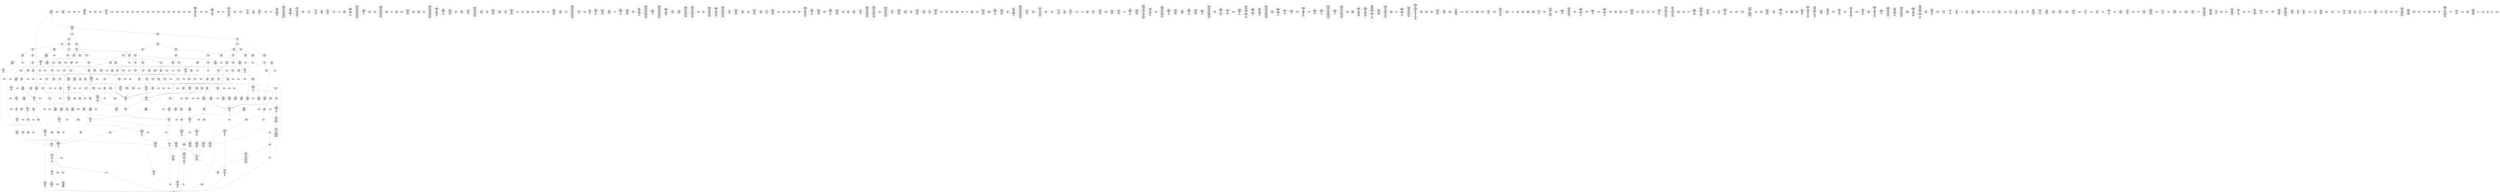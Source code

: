 /* Generated by GvGen v.1.0 (https://www.github.com/stricaud/gvgen) */

digraph G {
compound=true;
   node1 [label="[anywhere]"];
   node2 [label="# 0x0
PUSHX Data
PUSHX Data
MSTORE
PUSHX LogicData
CALLDATASIZE
LT
PUSHX Data
JUMPI
"];
   node3 [label="# 0xd
PUSHX Data
CALLDATALOAD
PUSHX BitData
SHR
PUSHX LogicData
GT
PUSHX Data
JUMPI
"];
   node4 [label="# 0x1e
PUSHX LogicData
GT
PUSHX Data
JUMPI
"];
   node5 [label="# 0x29
PUSHX LogicData
GT
PUSHX Data
JUMPI
"];
   node6 [label="# 0x34
PUSHX LogicData
GT
PUSHX Data
JUMPI
"];
   node7 [label="# 0x3f
PUSHX LogicData
EQ
PUSHX Data
JUMPI
"];
   node8 [label="# 0x4a
PUSHX LogicData
EQ
PUSHX Data
JUMPI
"];
   node9 [label="# 0x55
PUSHX LogicData
EQ
PUSHX Data
JUMPI
"];
   node10 [label="# 0x60
PUSHX LogicData
EQ
PUSHX Data
JUMPI
"];
   node11 [label="# 0x6b
PUSHX Data
REVERT
"];
   node12 [label="# 0x6f
JUMPDEST
PUSHX LogicData
EQ
PUSHX Data
JUMPI
"];
   node13 [label="# 0x7b
PUSHX LogicData
EQ
PUSHX Data
JUMPI
"];
   node14 [label="# 0x86
PUSHX LogicData
EQ
PUSHX Data
JUMPI
"];
   node15 [label="# 0x91
PUSHX Data
REVERT
"];
   node16 [label="# 0x95
JUMPDEST
PUSHX LogicData
EQ
PUSHX Data
JUMPI
"];
   node17 [label="# 0xa1
PUSHX LogicData
EQ
PUSHX Data
JUMPI
"];
   node18 [label="# 0xac
PUSHX LogicData
EQ
PUSHX Data
JUMPI
"];
   node19 [label="# 0xb7
PUSHX LogicData
EQ
PUSHX Data
JUMPI
"];
   node20 [label="# 0xc2
PUSHX LogicData
EQ
PUSHX Data
JUMPI
"];
   node21 [label="# 0xcd
PUSHX LogicData
EQ
PUSHX Data
JUMPI
"];
   node22 [label="# 0xd8
PUSHX Data
REVERT
"];
   node23 [label="# 0xdc
JUMPDEST
PUSHX LogicData
GT
PUSHX Data
JUMPI
"];
   node24 [label="# 0xe8
PUSHX LogicData
GT
PUSHX Data
JUMPI
"];
   node25 [label="# 0xf3
PUSHX LogicData
EQ
PUSHX Data
JUMPI
"];
   node26 [label="# 0xfe
PUSHX LogicData
EQ
PUSHX Data
JUMPI
"];
   node27 [label="# 0x109
PUSHX LogicData
EQ
PUSHX Data
JUMPI
"];
   node28 [label="# 0x114
PUSHX LogicData
EQ
PUSHX Data
JUMPI
"];
   node29 [label="# 0x11f
PUSHX Data
REVERT
"];
   node30 [label="# 0x123
JUMPDEST
PUSHX LogicData
EQ
PUSHX Data
JUMPI
"];
   node31 [label="# 0x12f
PUSHX LogicData
EQ
PUSHX Data
JUMPI
"];
   node32 [label="# 0x13a
PUSHX LogicData
EQ
PUSHX Data
JUMPI
"];
   node33 [label="# 0x145
PUSHX Data
REVERT
"];
   node34 [label="# 0x149
JUMPDEST
PUSHX LogicData
EQ
PUSHX Data
JUMPI
"];
   node35 [label="# 0x155
PUSHX LogicData
EQ
PUSHX Data
JUMPI
"];
   node36 [label="# 0x160
PUSHX LogicData
EQ
PUSHX Data
JUMPI
"];
   node37 [label="# 0x16b
PUSHX LogicData
EQ
PUSHX Data
JUMPI
"];
   node38 [label="# 0x176
PUSHX LogicData
EQ
PUSHX Data
JUMPI
"];
   node39 [label="# 0x181
PUSHX LogicData
EQ
PUSHX Data
JUMPI
"];
   node40 [label="# 0x18c
PUSHX Data
REVERT
"];
   node41 [label="# 0x190
JUMPDEST
PUSHX LogicData
GT
PUSHX Data
JUMPI
"];
   node42 [label="# 0x19c
PUSHX LogicData
GT
PUSHX Data
JUMPI
"];
   node43 [label="# 0x1a7
PUSHX LogicData
GT
PUSHX Data
JUMPI
"];
   node44 [label="# 0x1b2
PUSHX LogicData
EQ
PUSHX Data
JUMPI
"];
   node45 [label="# 0x1bd
PUSHX LogicData
EQ
PUSHX Data
JUMPI
"];
   node46 [label="# 0x1c8
PUSHX LogicData
EQ
PUSHX Data
JUMPI
"];
   node47 [label="# 0x1d3
PUSHX LogicData
EQ
PUSHX Data
JUMPI
"];
   node48 [label="# 0x1de
PUSHX Data
REVERT
"];
   node49 [label="# 0x1e2
JUMPDEST
PUSHX LogicData
EQ
PUSHX Data
JUMPI
"];
   node50 [label="# 0x1ee
PUSHX LogicData
EQ
PUSHX Data
JUMPI
"];
   node51 [label="# 0x1f9
PUSHX LogicData
EQ
PUSHX Data
JUMPI
"];
   node52 [label="# 0x204
PUSHX Data
REVERT
"];
   node53 [label="# 0x208
JUMPDEST
PUSHX LogicData
EQ
PUSHX Data
JUMPI
"];
   node54 [label="# 0x214
PUSHX LogicData
EQ
PUSHX Data
JUMPI
"];
   node55 [label="# 0x21f
PUSHX LogicData
EQ
PUSHX Data
JUMPI
"];
   node56 [label="# 0x22a
PUSHX LogicData
EQ
PUSHX Data
JUMPI
"];
   node57 [label="# 0x235
PUSHX LogicData
EQ
PUSHX Data
JUMPI
"];
   node58 [label="# 0x240
PUSHX LogicData
EQ
PUSHX Data
JUMPI
"];
   node59 [label="# 0x24b
PUSHX Data
REVERT
"];
   node60 [label="# 0x24f
JUMPDEST
PUSHX LogicData
GT
PUSHX Data
JUMPI
"];
   node61 [label="# 0x25b
PUSHX LogicData
GT
PUSHX Data
JUMPI
"];
   node62 [label="# 0x266
PUSHX LogicData
EQ
PUSHX Data
JUMPI
"];
   node63 [label="# 0x271
PUSHX LogicData
EQ
PUSHX Data
JUMPI
"];
   node64 [label="# 0x27c
PUSHX LogicData
EQ
PUSHX Data
JUMPI
"];
   node65 [label="# 0x287
PUSHX LogicData
EQ
PUSHX Data
JUMPI
"];
   node66 [label="# 0x292
PUSHX Data
REVERT
"];
   node67 [label="# 0x296
JUMPDEST
PUSHX LogicData
EQ
PUSHX Data
JUMPI
"];
   node68 [label="# 0x2a2
PUSHX LogicData
EQ
PUSHX Data
JUMPI
"];
   node69 [label="# 0x2ad
PUSHX LogicData
EQ
PUSHX Data
JUMPI
"];
   node70 [label="# 0x2b8
PUSHX Data
REVERT
"];
   node71 [label="# 0x2bc
JUMPDEST
PUSHX LogicData
EQ
PUSHX Data
JUMPI
"];
   node72 [label="# 0x2c8
PUSHX LogicData
EQ
PUSHX Data
JUMPI
"];
   node73 [label="# 0x2d3
PUSHX LogicData
EQ
PUSHX Data
JUMPI
"];
   node74 [label="# 0x2de
PUSHX LogicData
EQ
PUSHX Data
JUMPI
"];
   node75 [label="# 0x2e9
PUSHX LogicData
EQ
PUSHX Data
JUMPI
"];
   node76 [label="# 0x2f4
PUSHX LogicData
EQ
PUSHX Data
JUMPI
"];
   node77 [label="# 0x2ff
JUMPDEST
PUSHX Data
REVERT
"];
   node78 [label="# 0x304
JUMPDEST
CALLVALUE
ISZERO
PUSHX Data
JUMPI
"];
   node79 [label="# 0x30c
PUSHX Data
REVERT
"];
   node80 [label="# 0x310
JUMPDEST
PUSHX Data
PUSHX Data
CALLDATASIZE
PUSHX Data
PUSHX Data
JUMP
"];
   node81 [label="# 0x31f
JUMPDEST
PUSHX Data
JUMP
"];
   node82 [label="# 0x324
JUMPDEST
PUSHX MemData
MLOAD
ISZERO
ISZERO
MSTORE
PUSHX ArithData
ADD
"];
   node83 [label="# 0x330
JUMPDEST
PUSHX MemData
MLOAD
SUB
RETURN
"];
   node84 [label="# 0x339
JUMPDEST
CALLVALUE
ISZERO
PUSHX Data
JUMPI
"];
   node85 [label="# 0x341
PUSHX Data
REVERT
"];
   node86 [label="# 0x345
JUMPDEST
PUSHX Data
PUSHX StorData
SLOAD
JUMP
"];
   node87 [label="# 0x34f
JUMPDEST
PUSHX MemData
MLOAD
MSTORE
PUSHX ArithData
ADD
PUSHX Data
JUMP
"];
   node88 [label="# 0x35d
JUMPDEST
CALLVALUE
ISZERO
PUSHX Data
JUMPI
"];
   node89 [label="# 0x365
PUSHX Data
REVERT
"];
   node90 [label="# 0x369
JUMPDEST
PUSHX Data
PUSHX Data
JUMP
"];
   node91 [label="# 0x372
JUMPDEST
PUSHX MemData
MLOAD
PUSHX Data
PUSHX Data
JUMP
"];
   node92 [label="# 0x37f
JUMPDEST
CALLVALUE
ISZERO
PUSHX Data
JUMPI
"];
   node93 [label="# 0x387
PUSHX Data
REVERT
"];
   node94 [label="# 0x38b
JUMPDEST
PUSHX Data
PUSHX Data
CALLDATASIZE
PUSHX Data
PUSHX Data
JUMP
"];
   node95 [label="# 0x39a
JUMPDEST
PUSHX Data
JUMP
"];
   node96 [label="# 0x39f
JUMPDEST
PUSHX MemData
MLOAD
PUSHX ArithData
PUSHX BitData
PUSHX BitData
SHL
SUB
AND
MSTORE
PUSHX ArithData
ADD
PUSHX Data
JUMP
"];
   node97 [label="# 0x3b7
JUMPDEST
CALLVALUE
ISZERO
PUSHX Data
JUMPI
"];
   node98 [label="# 0x3bf
PUSHX Data
REVERT
"];
   node99 [label="# 0x3c3
JUMPDEST
PUSHX Data
PUSHX Data
JUMP
"];
   node100 [label="# 0x3cc
JUMPDEST
CALLVALUE
ISZERO
PUSHX Data
JUMPI
"];
   node101 [label="# 0x3d4
PUSHX Data
REVERT
"];
   node102 [label="# 0x3d8
JUMPDEST
PUSHX Data
PUSHX Data
CALLDATASIZE
PUSHX Data
PUSHX Data
JUMP
"];
   node103 [label="# 0x3e7
JUMPDEST
PUSHX Data
JUMP
"];
   node104 [label="# 0x3ec
JUMPDEST
STOP
"];
   node105 [label="# 0x3ee
JUMPDEST
CALLVALUE
ISZERO
PUSHX Data
JUMPI
"];
   node106 [label="# 0x3f6
PUSHX Data
REVERT
"];
   node107 [label="# 0x3fa
JUMPDEST
PUSHX Data
PUSHX Data
CALLDATASIZE
PUSHX Data
PUSHX Data
JUMP
"];
   node108 [label="# 0x409
JUMPDEST
PUSHX Data
PUSHX Data
MSTORE
PUSHX Data
MSTORE
PUSHX Data
SHA3
SLOAD
PUSHX BitData
AND
JUMP
"];
   node109 [label="# 0x41e
JUMPDEST
CALLVALUE
ISZERO
PUSHX Data
JUMPI
"];
   node110 [label="# 0x426
PUSHX Data
REVERT
"];
   node111 [label="# 0x42a
JUMPDEST
PUSHX StorData
SLOAD
PUSHX Data
JUMP
"];
   node112 [label="# 0x433
JUMPDEST
CALLVALUE
ISZERO
PUSHX Data
JUMPI
"];
   node113 [label="# 0x43b
PUSHX Data
REVERT
"];
   node114 [label="# 0x43f
JUMPDEST
PUSHX Data
PUSHX Data
CALLDATASIZE
PUSHX Data
PUSHX Data
JUMP
"];
   node115 [label="# 0x44e
JUMPDEST
PUSHX Data
JUMP
"];
   node116 [label="# 0x453
JUMPDEST
CALLVALUE
ISZERO
PUSHX Data
JUMPI
"];
   node117 [label="# 0x45b
PUSHX Data
REVERT
"];
   node118 [label="# 0x45f
JUMPDEST
PUSHX Data
PUSHX Data
CALLDATASIZE
PUSHX Data
PUSHX Data
JUMP
"];
   node119 [label="# 0x46e
JUMPDEST
PUSHX Data
JUMP
"];
   node120 [label="# 0x473
JUMPDEST
CALLVALUE
ISZERO
PUSHX Data
JUMPI
"];
   node121 [label="# 0x47b
PUSHX Data
REVERT
"];
   node122 [label="# 0x47f
JUMPDEST
PUSHX StorData
SLOAD
PUSHX Data
PUSHX Data
DIV
PUSHX BitData
AND
JUMP
"];
   node123 [label="# 0x493
JUMPDEST
CALLVALUE
ISZERO
PUSHX Data
JUMPI
"];
   node124 [label="# 0x49b
PUSHX Data
REVERT
"];
   node125 [label="# 0x49f
JUMPDEST
PUSHX Data
PUSHX StorData
SLOAD
JUMP
"];
   node126 [label="# 0x4a9
JUMPDEST
CALLVALUE
ISZERO
PUSHX Data
JUMPI
"];
   node127 [label="# 0x4b1
PUSHX Data
REVERT
"];
   node128 [label="# 0x4b5
JUMPDEST
PUSHX Data
PUSHX Data
CALLDATASIZE
PUSHX Data
PUSHX Data
JUMP
"];
   node129 [label="# 0x4c4
JUMPDEST
PUSHX Data
JUMP
"];
   node130 [label="# 0x4c9
JUMPDEST
CALLVALUE
ISZERO
PUSHX Data
JUMPI
"];
   node131 [label="# 0x4d1
PUSHX Data
REVERT
"];
   node132 [label="# 0x4d5
JUMPDEST
PUSHX Data
PUSHX Data
CALLDATASIZE
PUSHX Data
PUSHX Data
JUMP
"];
   node133 [label="# 0x4e4
JUMPDEST
PUSHX StorData
SLOAD
PUSHX BitData
NOT
AND
SSTORE
PUSHX Data
SSTORE
JUMP
"];
   node134 [label="# 0x4f5
JUMPDEST
PUSHX Data
PUSHX Data
JUMP
"];
   node135 [label="# 0x4fd
JUMPDEST
CALLVALUE
ISZERO
PUSHX Data
JUMPI
"];
   node136 [label="# 0x505
PUSHX Data
REVERT
"];
   node137 [label="# 0x509
JUMPDEST
PUSHX StorData
SLOAD
PUSHX Data
PUSHX BitData
AND
JUMP
"];
   node138 [label="# 0x517
JUMPDEST
PUSHX Data
PUSHX Data
CALLDATASIZE
PUSHX Data
PUSHX Data
JUMP
"];
   node139 [label="# 0x525
JUMPDEST
PUSHX Data
JUMP
"];
   node140 [label="# 0x52a
JUMPDEST
CALLVALUE
ISZERO
PUSHX Data
JUMPI
"];
   node141 [label="# 0x532
PUSHX Data
REVERT
"];
   node142 [label="# 0x536
JUMPDEST
PUSHX Data
PUSHX Data
CALLDATASIZE
PUSHX Data
PUSHX Data
JUMP
"];
   node143 [label="# 0x545
JUMPDEST
PUSHX Data
JUMP
"];
   node144 [label="# 0x54a
JUMPDEST
CALLVALUE
ISZERO
PUSHX Data
JUMPI
"];
   node145 [label="# 0x552
PUSHX Data
REVERT
"];
   node146 [label="# 0x556
JUMPDEST
PUSHX Data
PUSHX Data
JUMP
"];
   node147 [label="# 0x55f
JUMPDEST
CALLVALUE
ISZERO
PUSHX Data
JUMPI
"];
   node148 [label="# 0x567
PUSHX Data
REVERT
"];
   node149 [label="# 0x56b
JUMPDEST
PUSHX Data
PUSHX Data
CALLDATASIZE
PUSHX Data
PUSHX Data
JUMP
"];
   node150 [label="# 0x57a
JUMPDEST
PUSHX Data
JUMP
"];
   node151 [label="# 0x57f
JUMPDEST
CALLVALUE
ISZERO
PUSHX Data
JUMPI
"];
   node152 [label="# 0x587
PUSHX Data
REVERT
"];
   node153 [label="# 0x58b
JUMPDEST
PUSHX StorData
SLOAD
PUSHX Data
PUSHX Data
DIV
PUSHX BitData
AND
JUMP
"];
   node154 [label="# 0x5a0
JUMPDEST
CALLVALUE
ISZERO
PUSHX Data
JUMPI
"];
   node155 [label="# 0x5a8
PUSHX Data
REVERT
"];
   node156 [label="# 0x5ac
JUMPDEST
PUSHX Data
PUSHX Data
CALLDATASIZE
PUSHX Data
PUSHX Data
JUMP
"];
   node157 [label="# 0x5bb
JUMPDEST
PUSHX Data
JUMP
"];
   node158 [label="# 0x5c0
JUMPDEST
CALLVALUE
ISZERO
PUSHX Data
JUMPI
"];
   node159 [label="# 0x5c8
PUSHX Data
REVERT
"];
   node160 [label="# 0x5cc
JUMPDEST
PUSHX Data
PUSHX Data
CALLDATASIZE
PUSHX Data
PUSHX Data
JUMP
"];
   node161 [label="# 0x5db
JUMPDEST
PUSHX Data
JUMP
"];
   node162 [label="# 0x5e0
JUMPDEST
CALLVALUE
ISZERO
PUSHX Data
JUMPI
"];
   node163 [label="# 0x5e8
PUSHX Data
REVERT
"];
   node164 [label="# 0x5ec
JUMPDEST
PUSHX Data
PUSHX StorData
SLOAD
JUMP
"];
   node165 [label="# 0x5f6
JUMPDEST
CALLVALUE
ISZERO
PUSHX Data
JUMPI
"];
   node166 [label="# 0x5fe
PUSHX Data
REVERT
"];
   node167 [label="# 0x602
JUMPDEST
PUSHX Data
PUSHX Data
CALLDATASIZE
PUSHX Data
PUSHX Data
JUMP
"];
   node168 [label="# 0x611
JUMPDEST
PUSHX Data
JUMP
"];
   node169 [label="# 0x616
JUMPDEST
CALLVALUE
ISZERO
PUSHX Data
JUMPI
"];
   node170 [label="# 0x61e
PUSHX Data
REVERT
"];
   node171 [label="# 0x622
JUMPDEST
PUSHX Data
PUSHX StorData
SLOAD
JUMP
"];
   node172 [label="# 0x62c
JUMPDEST
CALLVALUE
ISZERO
PUSHX Data
JUMPI
"];
   node173 [label="# 0x634
PUSHX Data
REVERT
"];
   node174 [label="# 0x638
JUMPDEST
PUSHX Data
PUSHX Data
CALLDATASIZE
PUSHX Data
PUSHX Data
JUMP
"];
   node175 [label="# 0x647
JUMPDEST
PUSHX Data
JUMP
"];
   node176 [label="# 0x64c
JUMPDEST
CALLVALUE
ISZERO
PUSHX Data
JUMPI
"];
   node177 [label="# 0x654
PUSHX Data
REVERT
"];
   node178 [label="# 0x658
JUMPDEST
PUSHX Data
PUSHX Data
JUMP
"];
   node179 [label="# 0x661
JUMPDEST
CALLVALUE
ISZERO
PUSHX Data
JUMPI
"];
   node180 [label="# 0x669
PUSHX Data
REVERT
"];
   node181 [label="# 0x66d
JUMPDEST
PUSHX Data
PUSHX StorData
SLOAD
JUMP
"];
   node182 [label="# 0x677
JUMPDEST
PUSHX Data
PUSHX Data
CALLDATASIZE
PUSHX Data
PUSHX Data
JUMP
"];
   node183 [label="# 0x685
JUMPDEST
PUSHX Data
JUMP
"];
   node184 [label="# 0x68a
JUMPDEST
CALLVALUE
ISZERO
PUSHX Data
JUMPI
"];
   node185 [label="# 0x692
PUSHX Data
REVERT
"];
   node186 [label="# 0x696
JUMPDEST
PUSHX Data
PUSHX Data
CALLDATASIZE
PUSHX Data
PUSHX Data
JUMP
"];
   node187 [label="# 0x6a5
JUMPDEST
PUSHX Data
JUMP
"];
   node188 [label="# 0x6aa
JUMPDEST
CALLVALUE
ISZERO
PUSHX Data
JUMPI
"];
   node189 [label="# 0x6b2
PUSHX Data
REVERT
"];
   node190 [label="# 0x6b6
JUMPDEST
PUSHX Data
PUSHX Data
JUMP
"];
   node191 [label="# 0x6bf
JUMPDEST
CALLVALUE
ISZERO
PUSHX Data
JUMPI
"];
   node192 [label="# 0x6c7
PUSHX Data
REVERT
"];
   node193 [label="# 0x6cb
JUMPDEST
PUSHX StorData
SLOAD
PUSHX ArithData
PUSHX BitData
PUSHX BitData
SHL
SUB
AND
PUSHX Data
JUMP
"];
   node194 [label="# 0x6dd
JUMPDEST
CALLVALUE
ISZERO
PUSHX Data
JUMPI
"];
   node195 [label="# 0x6e5
PUSHX Data
REVERT
"];
   node196 [label="# 0x6e9
JUMPDEST
PUSHX Data
PUSHX Data
CALLDATASIZE
PUSHX Data
PUSHX Data
JUMP
"];
   node197 [label="# 0x6f8
JUMPDEST
PUSHX Data
JUMP
"];
   node198 [label="# 0x6fd
JUMPDEST
CALLVALUE
ISZERO
PUSHX Data
JUMPI
"];
   node199 [label="# 0x705
PUSHX Data
REVERT
"];
   node200 [label="# 0x709
JUMPDEST
PUSHX Data
PUSHX Data
JUMP
"];
   node201 [label="# 0x712
JUMPDEST
CALLVALUE
ISZERO
PUSHX Data
JUMPI
"];
   node202 [label="# 0x71a
PUSHX Data
REVERT
"];
   node203 [label="# 0x71e
JUMPDEST
PUSHX Data
PUSHX StorData
SLOAD
JUMP
"];
   node204 [label="# 0x728
JUMPDEST
CALLVALUE
ISZERO
PUSHX Data
JUMPI
"];
   node205 [label="# 0x730
PUSHX Data
REVERT
"];
   node206 [label="# 0x734
JUMPDEST
PUSHX Data
PUSHX Data
CALLDATASIZE
PUSHX Data
PUSHX Data
JUMP
"];
   node207 [label="# 0x743
JUMPDEST
PUSHX Data
JUMP
"];
   node208 [label="# 0x748
JUMPDEST
CALLVALUE
ISZERO
PUSHX Data
JUMPI
"];
   node209 [label="# 0x750
PUSHX Data
REVERT
"];
   node210 [label="# 0x754
JUMPDEST
PUSHX Data
PUSHX Data
JUMP
"];
   node211 [label="# 0x75d
JUMPDEST
PUSHX Data
PUSHX Data
CALLDATASIZE
PUSHX Data
PUSHX Data
JUMP
"];
   node212 [label="# 0x76b
JUMPDEST
PUSHX Data
JUMP
"];
   node213 [label="# 0x770
JUMPDEST
CALLVALUE
ISZERO
PUSHX Data
JUMPI
"];
   node214 [label="# 0x778
PUSHX Data
REVERT
"];
   node215 [label="# 0x77c
JUMPDEST
PUSHX Data
PUSHX Data
CALLDATASIZE
PUSHX Data
PUSHX Data
JUMP
"];
   node216 [label="# 0x78b
JUMPDEST
PUSHX Data
JUMP
"];
   node217 [label="# 0x790
JUMPDEST
CALLVALUE
ISZERO
PUSHX Data
JUMPI
"];
   node218 [label="# 0x798
PUSHX Data
REVERT
"];
   node219 [label="# 0x79c
JUMPDEST
PUSHX Data
PUSHX Data
CALLDATASIZE
PUSHX Data
PUSHX Data
JUMP
"];
   node220 [label="# 0x7ab
JUMPDEST
PUSHX Data
JUMP
"];
   node221 [label="# 0x7b0
JUMPDEST
CALLVALUE
ISZERO
PUSHX Data
JUMPI
"];
   node222 [label="# 0x7b8
PUSHX Data
REVERT
"];
   node223 [label="# 0x7bc
JUMPDEST
PUSHX Data
PUSHX StorData
SLOAD
JUMP
"];
   node224 [label="# 0x7c6
JUMPDEST
CALLVALUE
ISZERO
PUSHX Data
JUMPI
"];
   node225 [label="# 0x7ce
PUSHX Data
REVERT
"];
   node226 [label="# 0x7d2
JUMPDEST
PUSHX Data
PUSHX Data
JUMP
"];
   node227 [label="# 0x7db
JUMPDEST
CALLVALUE
ISZERO
PUSHX Data
JUMPI
"];
   node228 [label="# 0x7e3
PUSHX Data
REVERT
"];
   node229 [label="# 0x7e7
JUMPDEST
PUSHX StorData
SLOAD
PUSHX Data
PUSHX Data
DIV
PUSHX BitData
AND
JUMP
"];
   node230 [label="# 0x7fa
JUMPDEST
CALLVALUE
ISZERO
PUSHX Data
JUMPI
"];
   node231 [label="# 0x802
PUSHX Data
REVERT
"];
   node232 [label="# 0x806
JUMPDEST
PUSHX Data
PUSHX Data
JUMP
"];
   node233 [label="# 0x80f
JUMPDEST
CALLVALUE
ISZERO
PUSHX Data
JUMPI
"];
   node234 [label="# 0x817
PUSHX Data
REVERT
"];
   node235 [label="# 0x81b
JUMPDEST
PUSHX Data
PUSHX Data
CALLDATASIZE
PUSHX Data
PUSHX Data
JUMP
"];
   node236 [label="# 0x82a
JUMPDEST
PUSHX Data
JUMP
"];
   node237 [label="# 0x82f
JUMPDEST
CALLVALUE
ISZERO
PUSHX Data
JUMPI
"];
   node238 [label="# 0x837
PUSHX Data
REVERT
"];
   node239 [label="# 0x83b
JUMPDEST
PUSHX Data
PUSHX Data
CALLDATASIZE
PUSHX Data
PUSHX Data
JUMP
"];
   node240 [label="# 0x84a
JUMPDEST
PUSHX Data
JUMP
"];
   node241 [label="# 0x84f
JUMPDEST
CALLVALUE
ISZERO
PUSHX Data
JUMPI
"];
   node242 [label="# 0x857
PUSHX Data
REVERT
"];
   node243 [label="# 0x85b
JUMPDEST
PUSHX Data
PUSHX StorData
SLOAD
JUMP
"];
   node244 [label="# 0x865
JUMPDEST
CALLVALUE
ISZERO
PUSHX Data
JUMPI
"];
   node245 [label="# 0x86d
PUSHX Data
REVERT
"];
   node246 [label="# 0x871
JUMPDEST
PUSHX Data
PUSHX Data
CALLDATASIZE
PUSHX Data
PUSHX Data
JUMP
"];
   node247 [label="# 0x880
JUMPDEST
PUSHX ArithData
PUSHX BitData
PUSHX BitData
SHL
SUB
AND
PUSHX Data
MSTORE
PUSHX Data
PUSHX Data
MSTORE
PUSHX Data
SHA3
AND
MSTORE
MSTORE
SHA3
SLOAD
PUSHX BitData
AND
JUMP
"];
   node248 [label="# 0x8ae
JUMPDEST
CALLVALUE
ISZERO
PUSHX Data
JUMPI
"];
   node249 [label="# 0x8b6
PUSHX Data
REVERT
"];
   node250 [label="# 0x8ba
JUMPDEST
PUSHX Data
PUSHX StorData
SLOAD
JUMP
"];
   node251 [label="# 0x8c4
JUMPDEST
CALLVALUE
ISZERO
PUSHX Data
JUMPI
"];
   node252 [label="# 0x8cc
PUSHX Data
REVERT
"];
   node253 [label="# 0x8d0
JUMPDEST
PUSHX Data
PUSHX Data
CALLDATASIZE
PUSHX Data
PUSHX Data
JUMP
"];
   node254 [label="# 0x8df
JUMPDEST
PUSHX Data
JUMP
"];
   node255 [label="# 0x8e4
JUMPDEST
CALLVALUE
ISZERO
PUSHX Data
JUMPI
"];
   node256 [label="# 0x8ec
PUSHX Data
REVERT
"];
   node257 [label="# 0x8f0
JUMPDEST
PUSHX Data
PUSHX Data
CALLDATASIZE
PUSHX Data
PUSHX Data
JUMP
"];
   node258 [label="# 0x8ff
JUMPDEST
PUSHX Data
JUMP
"];
   node259 [label="# 0x904
JUMPDEST
PUSHX Data
PUSHX ArithData
PUSHX BitData
PUSHX BitData
SHL
SUB
NOT
AND
PUSHX BitData
PUSHX BitData
SHL
EQ
PUSHX Data
JUMPI
"];
   node260 [label="# 0x920
PUSHX Data
PUSHX Data
JUMP
"];
   node261 [label="# 0x929
JUMPDEST
JUMP
"];
   node262 [label="# 0x92f
JUMPDEST
PUSHX Data
PUSHX StorData
SLOAD
PUSHX Data
PUSHX Data
JUMP
"];
   node263 [label="# 0x93e
JUMPDEST
PUSHX ArithData
ADD
PUSHX ArithData
DIV
MUL
PUSHX ArithData
ADD
PUSHX MemData
MLOAD
ADD
PUSHX Data
MSTORE
MSTORE
PUSHX ArithData
ADD
SLOAD
PUSHX Data
PUSHX Data
JUMP
"];
   node264 [label="# 0x96a
JUMPDEST
ISZERO
PUSHX Data
JUMPI
"];
   node265 [label="# 0x971
PUSHX LogicData
LT
PUSHX Data
JUMPI
"];
   node266 [label="# 0x979
PUSHX ArithData
SLOAD
DIV
MUL
MSTORE
PUSHX ArithData
ADD
PUSHX Data
JUMP
"];
   node267 [label="# 0x98c
JUMPDEST
ADD
PUSHX Data
MSTORE
PUSHX Data
PUSHX Data
SHA3
"];
   node268 [label="# 0x99a
JUMPDEST
SLOAD
MSTORE
PUSHX ArithData
ADD
PUSHX ArithData
ADD
GT
PUSHX Data
JUMPI
"];
   node269 [label="# 0x9ae
SUB
PUSHX BitData
AND
ADD
"];
   node270 [label="# 0x9b7
JUMPDEST
JUMP
"];
   node271 [label="# 0x9c1
JUMPDEST
PUSHX Data
MSTORE
PUSHX Data
PUSHX Data
MSTORE
PUSHX Data
SHA3
SLOAD
PUSHX ArithData
PUSHX BitData
PUSHX BitData
SHL
SUB
AND
PUSHX Data
JUMPI
"];
   node272 [label="# 0x9de
PUSHX MemData
MLOAD
PUSHX BitData
PUSHX BitData
SHL
MSTORE
PUSHX Data
PUSHX ArithData
ADD
MSTORE
PUSHX Data
PUSHX ArithData
ADD
MSTORE
PUSHX Data
PUSHX ArithData
ADD
MSTORE
PUSHX BitData
PUSHX BitData
SHL
PUSHX ArithData
ADD
MSTORE
PUSHX ArithData
ADD
"];
   node273 [label="# 0xa36
JUMPDEST
PUSHX MemData
MLOAD
SUB
REVERT
"];
   node274 [label="# 0xa3f
JUMPDEST
PUSHX Data
MSTORE
PUSHX Data
PUSHX Data
MSTORE
PUSHX Data
SHA3
SLOAD
PUSHX ArithData
PUSHX BitData
PUSHX BitData
SHL
SUB
AND
JUMP
"];
   node275 [label="# 0xa5b
JUMPDEST
PUSHX StorData
SLOAD
PUSHX Data
PUSHX Data
JUMP
"];
   node276 [label="# 0xa68
JUMPDEST
PUSHX ArithData
ADD
PUSHX ArithData
DIV
MUL
PUSHX ArithData
ADD
PUSHX MemData
MLOAD
ADD
PUSHX Data
MSTORE
MSTORE
PUSHX ArithData
ADD
SLOAD
PUSHX Data
PUSHX Data
JUMP
"];
   node277 [label="# 0xa94
JUMPDEST
ISZERO
PUSHX Data
JUMPI
"];
   node278 [label="# 0xa9b
PUSHX LogicData
LT
PUSHX Data
JUMPI
"];
   node279 [label="# 0xaa3
PUSHX ArithData
SLOAD
DIV
MUL
MSTORE
PUSHX ArithData
ADD
PUSHX Data
JUMP
"];
   node280 [label="# 0xab6
JUMPDEST
ADD
PUSHX Data
MSTORE
PUSHX Data
PUSHX Data
SHA3
"];
   node281 [label="# 0xac4
JUMPDEST
SLOAD
MSTORE
PUSHX ArithData
ADD
PUSHX ArithData
ADD
GT
PUSHX Data
JUMPI
"];
   node282 [label="# 0xad8
SUB
PUSHX BitData
AND
ADD
"];
   node283 [label="# 0xae1
JUMPDEST
JUMP
"];
   node284 [label="# 0xae9
JUMPDEST
PUSHX Data
PUSHX Data
PUSHX Data
JUMP
"];
   node285 [label="# 0xaf4
JUMPDEST
PUSHX ArithData
PUSHX BitData
PUSHX BitData
SHL
SUB
AND
PUSHX ArithData
PUSHX BitData
PUSHX BitData
SHL
SUB
AND
EQ
ISZERO
PUSHX Data
JUMPI
"];
   node286 [label="# 0xb11
PUSHX MemData
MLOAD
PUSHX BitData
PUSHX BitData
SHL
MSTORE
PUSHX Data
PUSHX ArithData
ADD
MSTORE
PUSHX Data
PUSHX ArithData
ADD
MSTORE
PUSHX Data
PUSHX ArithData
ADD
MSTORE
PUSHX BitData
PUSHX BitData
SHL
PUSHX ArithData
ADD
MSTORE
PUSHX ArithData
ADD
PUSHX Data
JUMP
"];
   node287 [label="# 0xb62
JUMPDEST
CALLER
PUSHX ArithData
PUSHX BitData
PUSHX BitData
SHL
SUB
AND
EQ
PUSHX Data
JUMPI
"];
   node288 [label="# 0xb74
PUSHX Data
CALLER
PUSHX Data
JUMP
"];
   node289 [label="# 0xb7e
JUMPDEST
PUSHX Data
JUMPI
"];
   node290 [label="# 0xb83
PUSHX MemData
MLOAD
PUSHX BitData
PUSHX BitData
SHL
MSTORE
PUSHX Data
PUSHX ArithData
ADD
MSTORE
PUSHX Data
PUSHX ArithData
ADD
MSTORE
PUSHX Data
PUSHX ArithData
ADD
MSTORE
PUSHX Data
PUSHX ArithData
ADD
MSTORE
PUSHX ArithData
ADD
PUSHX Data
JUMP
"];
   node291 [label="# 0xbf0
JUMPDEST
PUSHX Data
PUSHX Data
JUMP
"];
   node292 [label="# 0xbfa
JUMPDEST
JUMP
"];
   node293 [label="# 0xbff
JUMPDEST
PUSHX Data
CALLER
PUSHX Data
JUMP
"];
   node294 [label="# 0xc09
JUMPDEST
PUSHX Data
JUMPI
"];
   node295 [label="# 0xc0e
PUSHX MemData
MLOAD
PUSHX BitData
PUSHX BitData
SHL
MSTORE
PUSHX ArithData
ADD
PUSHX Data
PUSHX Data
JUMP
"];
   node296 [label="# 0xc25
JUMPDEST
PUSHX Data
PUSHX Data
JUMP
"];
   node297 [label="# 0xc30
JUMPDEST
PUSHX Data
PUSHX Data
PUSHX Data
JUMP
"];
   node298 [label="# 0xc3b
JUMPDEST
LT
PUSHX Data
JUMPI
"];
   node299 [label="# 0xc42
PUSHX MemData
MLOAD
PUSHX BitData
PUSHX BitData
SHL
MSTORE
PUSHX Data
PUSHX ArithData
ADD
MSTORE
PUSHX Data
PUSHX ArithData
ADD
MSTORE
PUSHX Data
PUSHX ArithData
ADD
MSTORE
PUSHX BitData
PUSHX BitData
SHL
PUSHX ArithData
ADD
MSTORE
PUSHX ArithData
ADD
PUSHX Data
JUMP
"];
   node300 [label="# 0xc9d
JUMPDEST
PUSHX ArithData
PUSHX BitData
PUSHX BitData
SHL
SUB
AND
PUSHX Data
MSTORE
PUSHX Data
PUSHX Data
MSTORE
PUSHX Data
SHA3
MSTORE
MSTORE
SHA3
SLOAD
JUMP
"];
   node301 [label="# 0xcc6
JUMPDEST
PUSHX StorData
SLOAD
PUSHX ArithData
PUSHX BitData
PUSHX BitData
SHL
SUB
AND
CALLER
EQ
PUSHX Data
JUMPI
"];
   node302 [label="# 0xcd9
PUSHX MemData
MLOAD
PUSHX BitData
PUSHX BitData
SHL
MSTORE
PUSHX ArithData
ADD
PUSHX Data
PUSHX Data
JUMP
"];
   node303 [label="# 0xcf0
JUMPDEST
PUSHX Data
SSTORE
JUMP
"];
   node304 [label="# 0xcf5
JUMPDEST
PUSHX StorData
SLOAD
PUSHX ArithData
PUSHX BitData
PUSHX BitData
SHL
SUB
AND
CALLER
EQ
PUSHX Data
JUMPI
"];
   node305 [label="# 0xd08
PUSHX MemData
MLOAD
PUSHX BitData
PUSHX BitData
SHL
MSTORE
PUSHX ArithData
ADD
PUSHX Data
PUSHX Data
JUMP
"];
   node306 [label="# 0xd1f
JUMPDEST
PUSHX MemData
MLOAD
PUSHX Data
CALLER
SELFBALANCE
GAS
CALL
RETURNDATASIZE
PUSHX LogicData
EQ
PUSHX Data
JUMPI
"];
   node307 [label="# 0xd40
PUSHX MemData
MLOAD
PUSHX BitData
NOT
PUSHX ArithData
RETURNDATASIZE
ADD
AND
ADD
PUSHX Data
MSTORE
RETURNDATASIZE
MSTORE
RETURNDATASIZE
PUSHX Data
PUSHX ArithData
ADD
RETURNDATACOPY
PUSHX Data
JUMP
"];
   node308 [label="# 0xd61
JUMPDEST
PUSHX Data
"];
   node309 [label="# 0xd66
JUMPDEST
PUSHX Data
JUMPI
"];
   node310 [label="# 0xd70
PUSHX MemData
MLOAD
PUSHX BitData
PUSHX BitData
SHL
MSTORE
PUSHX Data
PUSHX ArithData
ADD
MSTORE
PUSHX Data
PUSHX ArithData
ADD
MSTORE
PUSHX BitData
PUSHX BitData
SHL
PUSHX ArithData
ADD
MSTORE
PUSHX ArithData
ADD
PUSHX Data
JUMP
"];
   node311 [label="# 0xdaa
JUMPDEST
JUMP
"];
   node312 [label="# 0xdad
JUMPDEST
PUSHX Data
PUSHX Data
PUSHX StorData
SLOAD
JUMP
"];
   node313 [label="# 0xdb8
JUMPDEST
PUSHX StorData
SLOAD
PUSHX Data
DIV
PUSHX BitData
AND
PUSHX Data
JUMPI
"];
   node314 [label="# 0xdcc
PUSHX MemData
MLOAD
PUSHX BitData
PUSHX BitData
SHL
MSTORE
PUSHX Data
PUSHX ArithData
ADD
MSTORE
PUSHX Data
PUSHX ArithData
ADD
MSTORE
PUSHX Data
PUSHX ArithData
ADD
MSTORE
PUSHX ArithData
ADD
PUSHX Data
JUMP
"];
   node315 [label="# 0xe13
JUMPDEST
PUSHX StorData
SLOAD
PUSHX Data
PUSHX Data
JUMP
"];
   node316 [label="# 0xe20
JUMPDEST
GT
ISZERO
PUSHX Data
JUMPI
"];
   node317 [label="# 0xe27
PUSHX MemData
MLOAD
PUSHX BitData
PUSHX BitData
SHL
MSTORE
PUSHX ArithData
ADD
PUSHX Data
PUSHX Data
JUMP
"];
   node318 [label="# 0xe3e
JUMPDEST
PUSHX StorData
SLOAD
PUSHX Data
PUSHX Data
JUMP
"];
   node319 [label="# 0xe4c
JUMPDEST
CALLVALUE
LT
ISZERO
PUSHX Data
JUMPI
"];
   node320 [label="# 0xe54
PUSHX MemData
MLOAD
PUSHX BitData
PUSHX BitData
SHL
MSTORE
PUSHX ArithData
ADD
PUSHX Data
PUSHX Data
JUMP
"];
   node321 [label="# 0xe6b
JUMPDEST
PUSHX Data
"];
   node322 [label="# 0xe6e
JUMPDEST
GT
PUSHX Data
JUMPI
"];
   node323 [label="# 0xe76
PUSHX Data
PUSHX Data
PUSHX Data
JUMP
"];
   node324 [label="# 0xe83
JUMPDEST
PUSHX Data
JUMP
"];
   node325 [label="# 0xe88
JUMPDEST
PUSHX Data
PUSHX Data
JUMP
"];
   node326 [label="# 0xe92
JUMPDEST
PUSHX Data
JUMP
"];
   node327 [label="# 0xe9a
JUMPDEST
JUMP
"];
   node328 [label="# 0xea0
JUMPDEST
PUSHX Data
PUSHX MemData
MLOAD
PUSHX ArithData
ADD
PUSHX Data
MSTORE
PUSHX Data
MSTORE
PUSHX Data
JUMP
"];
   node329 [label="# 0xebb
JUMPDEST
PUSHX StorData
SLOAD
PUSHX ArithData
PUSHX BitData
PUSHX BitData
SHL
SUB
AND
CALLER
EQ
PUSHX Data
JUMPI
"];
   node330 [label="# 0xece
PUSHX MemData
MLOAD
PUSHX BitData
PUSHX BitData
SHL
MSTORE
PUSHX ArithData
ADD
PUSHX Data
PUSHX Data
JUMP
"];
   node331 [label="# 0xee5
JUMPDEST
PUSHX StorData
SLOAD
PUSHX BitData
NOT
AND
PUSHX ArithData
DIV
PUSHX BitData
AND
ISZERO
MUL
OR
SSTORE
JUMP
"];
   node332 [label="# 0xf04
JUMPDEST
PUSHX Data
PUSHX Data
PUSHX StorData
SLOAD
JUMP
"];
   node333 [label="# 0xf0f
JUMPDEST
LT
PUSHX Data
JUMPI
"];
   node334 [label="# 0xf16
PUSHX MemData
MLOAD
PUSHX BitData
PUSHX BitData
SHL
MSTORE
PUSHX Data
PUSHX ArithData
ADD
MSTORE
PUSHX Data
PUSHX ArithData
ADD
MSTORE
PUSHX Data
PUSHX ArithData
ADD
MSTORE
PUSHX BitData
PUSHX BitData
SHL
PUSHX ArithData
ADD
MSTORE
PUSHX ArithData
ADD
PUSHX Data
JUMP
"];
   node335 [label="# 0xf72
JUMPDEST
PUSHX StorData
SLOAD
LT
PUSHX Data
JUMPI
"];
   node336 [label="# 0xf7e
PUSHX Data
PUSHX Data
JUMP
"];
   node337 [label="# 0xf85
JUMPDEST
PUSHX Data
MSTORE
PUSHX Data
PUSHX Data
SHA3
ADD
SLOAD
JUMP
"];
   node338 [label="# 0xf97
JUMPDEST
PUSHX StorData
SLOAD
PUSHX ArithData
PUSHX BitData
PUSHX BitData
SHL
SUB
AND
CALLER
EQ
PUSHX Data
JUMPI
"];
   node339 [label="# 0xfaa
PUSHX MemData
MLOAD
PUSHX BitData
PUSHX BitData
SHL
MSTORE
PUSHX ArithData
ADD
PUSHX Data
PUSHX Data
JUMP
"];
   node340 [label="# 0xfc1
JUMPDEST
MLOAD
PUSHX Data
PUSHX Data
PUSHX ArithData
ADD
PUSHX Data
JUMP
"];
   node341 [label="# 0xfd4
JUMPDEST
JUMP
"];
   node342 [label="# 0xfd8
JUMPDEST
PUSHX StorData
SLOAD
PUSHX ArithData
PUSHX BitData
PUSHX BitData
SHL
SUB
AND
CALLER
EQ
PUSHX Data
JUMPI
"];
   node343 [label="# 0xfeb
PUSHX MemData
MLOAD
PUSHX BitData
PUSHX BitData
SHL
MSTORE
PUSHX ArithData
ADD
PUSHX Data
PUSHX Data
JUMP
"];
   node344 [label="# 0x1002
JUMPDEST
PUSHX Data
SSTORE
JUMP
"];
   node345 [label="# 0x1007
JUMPDEST
PUSHX Data
MSTORE
PUSHX Data
PUSHX Data
MSTORE
PUSHX Data
SHA3
SLOAD
PUSHX ArithData
PUSHX BitData
PUSHX BitData
SHL
SUB
AND
PUSHX Data
JUMPI
"];
   node346 [label="# 0x1025
PUSHX MemData
MLOAD
PUSHX BitData
PUSHX BitData
SHL
MSTORE
PUSHX Data
PUSHX ArithData
ADD
MSTORE
PUSHX Data
PUSHX ArithData
ADD
MSTORE
PUSHX Data
PUSHX ArithData
ADD
MSTORE
PUSHX BitData
PUSHX BitData
SHL
PUSHX ArithData
ADD
MSTORE
PUSHX ArithData
ADD
PUSHX Data
JUMP
"];
   node347 [label="# 0x107e
JUMPDEST
PUSHX Data
PUSHX ArithData
PUSHX BitData
PUSHX BitData
SHL
SUB
AND
PUSHX Data
JUMPI
"];
   node348 [label="# 0x108f
PUSHX MemData
MLOAD
PUSHX BitData
PUSHX BitData
SHL
MSTORE
PUSHX Data
PUSHX ArithData
ADD
MSTORE
PUSHX Data
PUSHX ArithData
ADD
MSTORE
PUSHX Data
PUSHX ArithData
ADD
MSTORE
PUSHX BitData
PUSHX BitData
SHL
PUSHX ArithData
ADD
MSTORE
PUSHX ArithData
ADD
PUSHX Data
JUMP
"];
   node349 [label="# 0x10e9
JUMPDEST
PUSHX ArithData
PUSHX BitData
PUSHX BitData
SHL
SUB
AND
PUSHX Data
MSTORE
PUSHX Data
PUSHX Data
MSTORE
PUSHX Data
SHA3
SLOAD
JUMP
"];
   node350 [label="# 0x1105
JUMPDEST
PUSHX StorData
SLOAD
PUSHX ArithData
PUSHX BitData
PUSHX BitData
SHL
SUB
AND
CALLER
EQ
PUSHX Data
JUMPI
"];
   node351 [label="# 0x1118
PUSHX MemData
MLOAD
PUSHX BitData
PUSHX BitData
SHL
MSTORE
PUSHX ArithData
ADD
PUSHX Data
PUSHX Data
JUMP
"];
   node352 [label="# 0x112f
JUMPDEST
PUSHX Data
PUSHX Data
PUSHX Data
JUMP
"];
   node353 [label="# 0x1139
JUMPDEST
JUMP
"];
   node354 [label="# 0x113b
JUMPDEST
PUSHX Data
PUSHX Data
PUSHX StorData
SLOAD
JUMP
"];
   node355 [label="# 0x1146
JUMPDEST
PUSHX StorData
SLOAD
PUSHX BitData
AND
PUSHX Data
JUMPI
"];
   node356 [label="# 0x1154
PUSHX MemData
MLOAD
PUSHX BitData
PUSHX BitData
SHL
MSTORE
PUSHX Data
PUSHX ArithData
ADD
MSTORE
PUSHX Data
PUSHX ArithData
ADD
MSTORE
PUSHX BitData
PUSHX BitData
SHL
PUSHX ArithData
ADD
MSTORE
PUSHX ArithData
ADD
PUSHX Data
JUMP
"];
   node357 [label="# 0x1193
JUMPDEST
PUSHX Data
PUSHX ArithData
MUL
PUSHX ArithData
ADD
PUSHX MemData
MLOAD
ADD
PUSHX Data
MSTORE
MSTORE
PUSHX ArithData
ADD
PUSHX ArithData
MUL
CALLDATACOPY
PUSHX Data
ADD
MSTORE
PUSHX StorData
SLOAD
PUSHX Data
PUSHX Data
JUMP
"];
   node358 [label="# 0x11d7
JUMPDEST
PUSHX Data
JUMP
"];
   node359 [label="# 0x11dc
JUMPDEST
PUSHX Data
JUMPI
"];
   node360 [label="# 0x11e1
PUSHX MemData
MLOAD
PUSHX BitData
PUSHX BitData
SHL
MSTORE
PUSHX Data
PUSHX ArithData
ADD
MSTORE
PUSHX Data
PUSHX ArithData
ADD
MSTORE
PUSHX Data
PUSHX ArithData
ADD
MSTORE
PUSHX ArithData
ADD
PUSHX Data
JUMP
"];
   node361 [label="# 0x1228
JUMPDEST
PUSHX ArithData
PUSHX BitData
PUSHX BitData
SHL
SUB
AND
PUSHX Data
MSTORE
PUSHX Data
PUSHX Data
MSTORE
PUSHX Data
SHA3
SLOAD
PUSHX BitData
AND
ISZERO
PUSHX Data
JUMPI
"];
   node362 [label="# 0x124a
PUSHX MemData
MLOAD
PUSHX BitData
PUSHX BitData
SHL
MSTORE
PUSHX Data
PUSHX ArithData
ADD
MSTORE
PUSHX Data
PUSHX ArithData
ADD
MSTORE
PUSHX BitData
PUSHX BitData
SHL
PUSHX ArithData
ADD
MSTORE
PUSHX ArithData
ADD
PUSHX Data
JUMP
"];
   node363 [label="# 0x1282
JUMPDEST
PUSHX StorData
SLOAD
GT
ISZERO
PUSHX Data
JUMPI
"];
   node364 [label="# 0x128d
PUSHX MemData
MLOAD
PUSHX BitData
PUSHX BitData
SHL
MSTORE
PUSHX ArithData
ADD
PUSHX Data
PUSHX Data
JUMP
"];
   node365 [label="# 0x12a4
JUMPDEST
PUSHX StorData
SLOAD
PUSHX Data
PUSHX Data
JUMP
"];
   node366 [label="# 0x12b1
JUMPDEST
GT
ISZERO
PUSHX Data
JUMPI
"];
   node367 [label="# 0x12b8
PUSHX MemData
MLOAD
PUSHX BitData
PUSHX BitData
SHL
MSTORE
PUSHX ArithData
ADD
PUSHX Data
PUSHX Data
JUMP
"];
   node368 [label="# 0x12cf
JUMPDEST
PUSHX StorData
SLOAD
PUSHX Data
PUSHX Data
JUMP
"];
   node369 [label="# 0x12dd
JUMPDEST
CALLVALUE
LT
ISZERO
PUSHX Data
JUMPI
"];
   node370 [label="# 0x12e5
PUSHX MemData
MLOAD
PUSHX BitData
PUSHX BitData
SHL
MSTORE
PUSHX ArithData
ADD
PUSHX Data
PUSHX Data
JUMP
"];
   node371 [label="# 0x12fc
JUMPDEST
PUSHX Data
"];
   node372 [label="# 0x12ff
JUMPDEST
GT
PUSHX Data
JUMPI
"];
   node373 [label="# 0x1307
PUSHX Data
PUSHX Data
PUSHX Data
JUMP
"];
   node374 [label="# 0x1314
JUMPDEST
PUSHX Data
PUSHX Data
JUMP
"];
   node375 [label="# 0x131e
JUMPDEST
PUSHX Data
JUMP
"];
   node376 [label="# 0x1326
JUMPDEST
PUSHX ArithData
PUSHX BitData
PUSHX BitData
SHL
SUB
AND
PUSHX Data
MSTORE
PUSHX Data
PUSHX Data
MSTORE
PUSHX Data
SHA3
SLOAD
PUSHX BitData
NOT
AND
PUSHX BitData
OR
SSTORE
JUMP
"];
   node377 [label="# 0x1351
JUMPDEST
PUSHX StorData
SLOAD
PUSHX ArithData
PUSHX BitData
PUSHX BitData
SHL
SUB
AND
CALLER
EQ
PUSHX Data
JUMPI
"];
   node378 [label="# 0x1364
PUSHX MemData
MLOAD
PUSHX BitData
PUSHX BitData
SHL
MSTORE
PUSHX ArithData
ADD
PUSHX Data
PUSHX Data
JUMP
"];
   node379 [label="# 0x137b
JUMPDEST
PUSHX Data
SSTORE
JUMP
"];
   node380 [label="# 0x1380
JUMPDEST
PUSHX StorData
SLOAD
PUSHX ArithData
PUSHX BitData
PUSHX BitData
SHL
SUB
AND
CALLER
EQ
PUSHX Data
JUMPI
"];
   node381 [label="# 0x1393
PUSHX MemData
MLOAD
PUSHX BitData
PUSHX BitData
SHL
MSTORE
PUSHX ArithData
ADD
PUSHX Data
PUSHX Data
JUMP
"];
   node382 [label="# 0x13aa
JUMPDEST
PUSHX StorData
SLOAD
PUSHX BitData
NOT
AND
PUSHX ArithData
DIV
PUSHX BitData
AND
ISZERO
MUL
OR
SSTORE
JUMP
"];
   node383 [label="# 0x13c7
JUMPDEST
PUSHX StorData
SLOAD
PUSHX ArithData
PUSHX BitData
PUSHX BitData
SHL
SUB
AND
CALLER
EQ
PUSHX Data
JUMPI
"];
   node384 [label="# 0x13da
PUSHX MemData
MLOAD
PUSHX BitData
PUSHX BitData
SHL
MSTORE
PUSHX ArithData
ADD
PUSHX Data
PUSHX Data
JUMP
"];
   node385 [label="# 0x13f1
JUMPDEST
PUSHX Data
SSTORE
JUMP
"];
   node386 [label="# 0x13f6
JUMPDEST
PUSHX Data
PUSHX StorData
SLOAD
PUSHX Data
PUSHX Data
JUMP
"];
   node387 [label="# 0x1405
JUMPDEST
PUSHX Data
CALLER
PUSHX Data
JUMP
"];
   node388 [label="# 0x1410
JUMPDEST
PUSHX StorData
SLOAD
PUSHX ArithData
PUSHX BitData
PUSHX BitData
SHL
SUB
AND
CALLER
EQ
PUSHX Data
JUMPI
"];
   node389 [label="# 0x1423
PUSHX MemData
MLOAD
PUSHX BitData
PUSHX BitData
SHL
MSTORE
PUSHX ArithData
ADD
PUSHX Data
PUSHX Data
JUMP
"];
   node390 [label="# 0x143a
JUMPDEST
PUSHX StorData
SLOAD
PUSHX BitData
NOT
AND
PUSHX BitData
OR
SSTORE
JUMP
"];
   node391 [label="# 0x144f
JUMPDEST
PUSHX Data
PUSHX Data
PUSHX StorData
SLOAD
JUMP
"];
   node392 [label="# 0x145a
JUMPDEST
PUSHX StorData
SLOAD
PUSHX Data
DIV
PUSHX BitData
AND
PUSHX Data
JUMPI
"];
   node393 [label="# 0x146d
PUSHX MemData
MLOAD
PUSHX BitData
PUSHX BitData
SHL
MSTORE
PUSHX Data
PUSHX ArithData
ADD
MSTORE
PUSHX Data
PUSHX ArithData
ADD
MSTORE
PUSHX BitData
PUSHX BitData
SHL
PUSHX ArithData
ADD
MSTORE
PUSHX ArithData
ADD
PUSHX Data
JUMP
"];
   node394 [label="# 0x14ac
JUMPDEST
PUSHX Data
PUSHX ArithData
MUL
PUSHX ArithData
ADD
PUSHX MemData
MLOAD
ADD
PUSHX Data
MSTORE
MSTORE
PUSHX ArithData
ADD
PUSHX ArithData
MUL
CALLDATACOPY
PUSHX Data
ADD
MSTORE
PUSHX StorData
SLOAD
PUSHX Data
PUSHX Data
JUMP
"];
   node395 [label="# 0x14f0
JUMPDEST
PUSHX Data
JUMPI
"];
   node396 [label="# 0x14f5
PUSHX MemData
MLOAD
PUSHX BitData
PUSHX BitData
SHL
MSTORE
PUSHX Data
PUSHX ArithData
ADD
MSTORE
PUSHX Data
PUSHX ArithData
ADD
MSTORE
PUSHX Data
PUSHX ArithData
ADD
MSTORE
PUSHX ArithData
ADD
PUSHX Data
JUMP
"];
   node397 [label="# 0x153c
JUMPDEST
PUSHX StorData
SLOAD
GT
ISZERO
PUSHX Data
JUMPI
"];
   node398 [label="# 0x1547
PUSHX MemData
MLOAD
PUSHX BitData
PUSHX BitData
SHL
MSTORE
PUSHX ArithData
ADD
PUSHX Data
PUSHX Data
JUMP
"];
   node399 [label="# 0x155e
JUMPDEST
PUSHX StorData
SLOAD
PUSHX Data
PUSHX Data
JUMP
"];
   node400 [label="# 0x156b
JUMPDEST
GT
ISZERO
PUSHX Data
JUMPI
"];
   node401 [label="# 0x1572
PUSHX MemData
MLOAD
PUSHX BitData
PUSHX BitData
SHL
MSTORE
PUSHX ArithData
ADD
PUSHX Data
PUSHX Data
JUMP
"];
   node402 [label="# 0x1589
JUMPDEST
PUSHX StorData
SLOAD
PUSHX Data
PUSHX Data
JUMP
"];
   node403 [label="# 0x1597
JUMPDEST
CALLVALUE
LT
ISZERO
PUSHX Data
JUMPI
"];
   node404 [label="# 0x159f
PUSHX MemData
MLOAD
PUSHX BitData
PUSHX BitData
SHL
MSTORE
PUSHX ArithData
ADD
PUSHX Data
PUSHX Data
JUMP
"];
   node405 [label="# 0x15b6
JUMPDEST
PUSHX Data
"];
   node406 [label="# 0x15b9
JUMPDEST
GT
PUSHX Data
JUMPI
"];
   node407 [label="# 0x15c1
PUSHX Data
PUSHX Data
PUSHX Data
JUMP
"];
   node408 [label="# 0x15ce
JUMPDEST
PUSHX Data
PUSHX Data
JUMP
"];
   node409 [label="# 0x15d8
JUMPDEST
PUSHX Data
JUMP
"];
   node410 [label="# 0x15e0
JUMPDEST
JUMP
"];
   node411 [label="# 0x15e8
JUMPDEST
PUSHX Data
CALLER
PUSHX Data
JUMP
"];
   node412 [label="# 0x15f2
JUMPDEST
PUSHX Data
JUMPI
"];
   node413 [label="# 0x15f7
PUSHX MemData
MLOAD
PUSHX BitData
PUSHX BitData
SHL
MSTORE
PUSHX ArithData
ADD
PUSHX Data
PUSHX Data
JUMP
"];
   node414 [label="# 0x160e
JUMPDEST
PUSHX Data
PUSHX Data
JUMP
"];
   node415 [label="# 0x161a
JUMPDEST
PUSHX StorData
SLOAD
PUSHX ArithData
PUSHX BitData
PUSHX BitData
SHL
SUB
AND
CALLER
EQ
PUSHX Data
JUMPI
"];
   node416 [label="# 0x162d
PUSHX MemData
MLOAD
PUSHX BitData
PUSHX BitData
SHL
MSTORE
PUSHX ArithData
ADD
PUSHX Data
PUSHX Data
JUMP
"];
   node417 [label="# 0x1644
JUMPDEST
PUSHX Data
SSTORE
JUMP
"];
   node418 [label="# 0x1649
JUMPDEST
PUSHX StorData
SLOAD
PUSHX ArithData
PUSHX BitData
PUSHX BitData
SHL
SUB
AND
CALLER
EQ
PUSHX Data
JUMPI
"];
   node419 [label="# 0x165c
PUSHX MemData
MLOAD
PUSHX BitData
PUSHX BitData
SHL
MSTORE
PUSHX ArithData
ADD
PUSHX Data
PUSHX Data
JUMP
"];
   node420 [label="# 0x1673
JUMPDEST
PUSHX StorData
SLOAD
PUSHX BitData
NOT
AND
PUSHX BitData
AND
ISZERO
OR
SSTORE
JUMP
"];
   node421 [label="# 0x1687
JUMPDEST
PUSHX StorData
SLOAD
PUSHX Data
PUSHX Data
JUMP
"];
   node422 [label="# 0x1694
JUMPDEST
PUSHX Data
MSTORE
PUSHX Data
PUSHX Data
MSTORE
PUSHX Data
SHA3
SLOAD
PUSHX Data
PUSHX ArithData
PUSHX BitData
PUSHX BitData
SHL
SUB
AND
PUSHX Data
JUMPI
"];
   node423 [label="# 0x16b4
PUSHX MemData
MLOAD
PUSHX BitData
PUSHX BitData
SHL
MSTORE
PUSHX Data
PUSHX ArithData
ADD
MSTORE
PUSHX Data
PUSHX ArithData
ADD
MSTORE
PUSHX Data
PUSHX ArithData
ADD
MSTORE
PUSHX BitData
PUSHX BitData
SHL
PUSHX ArithData
ADD
MSTORE
PUSHX ArithData
ADD
PUSHX Data
JUMP
"];
   node424 [label="# 0x1713
JUMPDEST
PUSHX StorData
SLOAD
PUSHX Data
DIV
PUSHX BitData
AND
PUSHX Data
JUMPI
"];
   node425 [label="# 0x1725
PUSHX StorData
SLOAD
PUSHX Data
PUSHX Data
JUMP
"];
   node426 [label="# 0x1731
JUMPDEST
PUSHX ArithData
ADD
PUSHX ArithData
DIV
MUL
PUSHX ArithData
ADD
PUSHX MemData
MLOAD
ADD
PUSHX Data
MSTORE
MSTORE
PUSHX ArithData
ADD
SLOAD
PUSHX Data
PUSHX Data
JUMP
"];
   node427 [label="# 0x175d
JUMPDEST
ISZERO
PUSHX Data
JUMPI
"];
   node428 [label="# 0x1764
PUSHX LogicData
LT
PUSHX Data
JUMPI
"];
   node429 [label="# 0x176c
PUSHX ArithData
SLOAD
DIV
MUL
MSTORE
PUSHX ArithData
ADD
PUSHX Data
JUMP
"];
   node430 [label="# 0x177f
JUMPDEST
ADD
PUSHX Data
MSTORE
PUSHX Data
PUSHX Data
SHA3
"];
   node431 [label="# 0x178d
JUMPDEST
SLOAD
MSTORE
PUSHX ArithData
ADD
PUSHX ArithData
ADD
GT
PUSHX Data
JUMPI
"];
   node432 [label="# 0x17a1
SUB
PUSHX BitData
AND
ADD
"];
   node433 [label="# 0x17aa
JUMPDEST
JUMP
"];
   node434 [label="# 0x17b6
JUMPDEST
PUSHX Data
PUSHX Data
PUSHX Data
JUMP
"];
   node435 [label="# 0x17c0
JUMPDEST
PUSHX LogicData
MLOAD
GT
PUSHX Data
JUMPI
"];
   node436 [label="# 0x17cc
PUSHX MemData
MLOAD
PUSHX ArithData
ADD
PUSHX Data
MSTORE
PUSHX Data
MSTORE
PUSHX Data
JUMP
"];
   node437 [label="# 0x17e0
JUMPDEST
PUSHX Data
PUSHX Data
JUMP
"];
   node438 [label="# 0x17ea
JUMPDEST
PUSHX Data
PUSHX MemData
MLOAD
PUSHX ArithData
ADD
PUSHX Data
PUSHX Data
JUMP
"];
   node439 [label="# 0x17fe
JUMPDEST
PUSHX MemData
MLOAD
PUSHX ArithData
SUB
SUB
MSTORE
PUSHX Data
MSTORE
"];
   node440 [label="# 0x180e
JUMPDEST
JUMP
"];
   node441 [label="# 0x1815
JUMPDEST
PUSHX StorData
SLOAD
PUSHX ArithData
PUSHX BitData
PUSHX BitData
SHL
SUB
AND
CALLER
EQ
PUSHX Data
JUMPI
"];
   node442 [label="# 0x1828
PUSHX MemData
MLOAD
PUSHX BitData
PUSHX BitData
SHL
MSTORE
PUSHX ArithData
ADD
PUSHX Data
PUSHX Data
JUMP
"];
   node443 [label="# 0x183f
JUMPDEST
PUSHX MemData
MLOAD
PUSHX BitData
PUSHX BitData
SHL
PUSHX ArithData
ADD
MSTORE
PUSHX ArithData
ADD
PUSHX MemData
MLOAD
PUSHX ArithData
SUB
SUB
MSTORE
PUSHX Data
MSTORE
MLOAD
PUSHX ArithData
ADD
SHA3
PUSHX MemData
MLOAD
PUSHX ArithData
ADD
PUSHX Data
PUSHX Data
JUMP
"];
   node444 [label="# 0x1881
JUMPDEST
PUSHX MemData
MLOAD
PUSHX ArithData
SUB
SUB
MSTORE
PUSHX Data
MSTORE
MLOAD
PUSHX ArithData
ADD
SHA3
EQ
ISZERO
PUSHX Data
JUMPI
"];
   node445 [label="# 0x189e
PUSHX Data
SSTORE
JUMP
"];
   node446 [label="# 0x18a3
JUMPDEST
PUSHX MemData
MLOAD
PUSHX BitData
PUSHX BitData
SHL
MSTORE
PUSHX Data
PUSHX ArithData
ADD
MSTORE
PUSHX Data
PUSHX ArithData
ADD
MSTORE
PUSHX BitData
PUSHX BitData
SHL
PUSHX ArithData
ADD
MSTORE
PUSHX ArithData
ADD
PUSHX Data
JUMP
"];
   node447 [label="# 0x18e3
JUMPDEST
PUSHX StorData
SLOAD
PUSHX ArithData
PUSHX BitData
PUSHX BitData
SHL
SUB
AND
CALLER
EQ
PUSHX Data
JUMPI
"];
   node448 [label="# 0x18f6
PUSHX MemData
MLOAD
PUSHX BitData
PUSHX BitData
SHL
MSTORE
PUSHX ArithData
ADD
PUSHX Data
PUSHX Data
JUMP
"];
   node449 [label="# 0x190d
JUMPDEST
MLOAD
PUSHX Data
PUSHX Data
PUSHX ArithData
ADD
PUSHX Data
JUMP
"];
   node450 [label="# 0x1920
JUMPDEST
PUSHX StorData
SLOAD
PUSHX ArithData
PUSHX BitData
PUSHX BitData
SHL
SUB
AND
CALLER
EQ
PUSHX Data
JUMPI
"];
   node451 [label="# 0x1933
PUSHX MemData
MLOAD
PUSHX BitData
PUSHX BitData
SHL
MSTORE
PUSHX ArithData
ADD
PUSHX Data
PUSHX Data
JUMP
"];
   node452 [label="# 0x194a
JUMPDEST
PUSHX ArithData
PUSHX BitData
PUSHX BitData
SHL
SUB
AND
PUSHX Data
JUMPI
"];
   node453 [label="# 0x1959
PUSHX MemData
MLOAD
PUSHX BitData
PUSHX BitData
SHL
MSTORE
PUSHX Data
PUSHX ArithData
ADD
MSTORE
PUSHX Data
PUSHX ArithData
ADD
MSTORE
PUSHX Data
PUSHX ArithData
ADD
MSTORE
PUSHX BitData
PUSHX BitData
SHL
PUSHX ArithData
ADD
MSTORE
PUSHX ArithData
ADD
PUSHX Data
JUMP
"];
   node454 [label="# 0x19af
JUMPDEST
PUSHX Data
PUSHX Data
JUMP
"];
   node455 [label="# 0x19b8
JUMPDEST
PUSHX Data
PUSHX ArithData
PUSHX BitData
PUSHX BitData
SHL
SUB
NOT
AND
PUSHX BitData
PUSHX BitData
SHL
EQ
PUSHX Data
JUMPI
"];
   node456 [label="# 0x19d4
PUSHX ArithData
PUSHX BitData
PUSHX BitData
SHL
SUB
NOT
AND
PUSHX BitData
PUSHX BitData
SHL
EQ
"];
   node457 [label="# 0x19e9
JUMPDEST
PUSHX Data
JUMPI
"];
   node458 [label="# 0x19ef
PUSHX BitData
PUSHX BitData
SHL
PUSHX ArithData
PUSHX BitData
PUSHX BitData
SHL
SUB
NOT
AND
EQ
PUSHX Data
JUMP
"];
   node459 [label="# 0x1a08
JUMPDEST
PUSHX Data
MSTORE
PUSHX Data
PUSHX Data
MSTORE
PUSHX Data
SHA3
SLOAD
PUSHX ArithData
PUSHX BitData
PUSHX BitData
SHL
SUB
NOT
AND
PUSHX ArithData
PUSHX BitData
PUSHX BitData
SHL
SUB
AND
OR
SSTORE
PUSHX Data
PUSHX Data
JUMP
"];
   node460 [label="# 0x1a3d
JUMPDEST
PUSHX ArithData
PUSHX BitData
PUSHX BitData
SHL
SUB
AND
PUSHX Data
PUSHX MemData
MLOAD
PUSHX MemData
MLOAD
SUB
LOGX
JUMP
"];
   node461 [label="# 0x1a76
JUMPDEST
PUSHX Data
MSTORE
PUSHX Data
PUSHX Data
MSTORE
PUSHX Data
SHA3
SLOAD
PUSHX ArithData
PUSHX BitData
PUSHX BitData
SHL
SUB
AND
PUSHX Data
JUMPI
"];
   node462 [label="# 0x1a93
PUSHX MemData
MLOAD
PUSHX BitData
PUSHX BitData
SHL
MSTORE
PUSHX Data
PUSHX ArithData
ADD
MSTORE
PUSHX Data
PUSHX ArithData
ADD
MSTORE
PUSHX Data
PUSHX ArithData
ADD
MSTORE
PUSHX BitData
PUSHX BitData
SHL
PUSHX ArithData
ADD
MSTORE
PUSHX ArithData
ADD
PUSHX Data
JUMP
"];
   node463 [label="# 0x1aef
JUMPDEST
PUSHX Data
PUSHX Data
PUSHX Data
JUMP
"];
   node464 [label="# 0x1afa
JUMPDEST
PUSHX ArithData
PUSHX BitData
PUSHX BitData
SHL
SUB
AND
PUSHX ArithData
PUSHX BitData
PUSHX BitData
SHL
SUB
AND
EQ
PUSHX Data
JUMPI
"];
   node465 [label="# 0x1b17
PUSHX ArithData
PUSHX BitData
PUSHX BitData
SHL
SUB
AND
PUSHX Data
PUSHX Data
JUMP
"];
   node466 [label="# 0x1b2a
JUMPDEST
PUSHX ArithData
PUSHX BitData
PUSHX BitData
SHL
SUB
AND
EQ
"];
   node467 [label="# 0x1b35
JUMPDEST
PUSHX Data
JUMPI
"];
   node468 [label="# 0x1b3b
PUSHX ArithData
PUSHX BitData
PUSHX BitData
SHL
SUB
AND
PUSHX Data
MSTORE
PUSHX Data
PUSHX Data
MSTORE
PUSHX Data
SHA3
AND
MSTORE
MSTORE
SHA3
SLOAD
PUSHX BitData
AND
"];
   node469 [label="# 0x1b65
JUMPDEST
JUMP
"];
   node470 [label="# 0x1b6d
JUMPDEST
PUSHX ArithData
PUSHX BitData
PUSHX BitData
SHL
SUB
AND
PUSHX Data
PUSHX Data
JUMP
"];
   node471 [label="# 0x1b80
JUMPDEST
PUSHX ArithData
PUSHX BitData
PUSHX BitData
SHL
SUB
AND
EQ
PUSHX Data
JUMPI
"];
   node472 [label="# 0x1b8f
PUSHX MemData
MLOAD
PUSHX BitData
PUSHX BitData
SHL
MSTORE
PUSHX Data
PUSHX ArithData
ADD
MSTORE
PUSHX Data
PUSHX ArithData
ADD
MSTORE
PUSHX Data
PUSHX ArithData
ADD
MSTORE
PUSHX BitData
PUSHX BitData
SHL
PUSHX ArithData
ADD
MSTORE
PUSHX ArithData
ADD
PUSHX Data
JUMP
"];
   node473 [label="# 0x1be8
JUMPDEST
PUSHX ArithData
PUSHX BitData
PUSHX BitData
SHL
SUB
AND
PUSHX Data
JUMPI
"];
   node474 [label="# 0x1bf7
PUSHX MemData
MLOAD
PUSHX BitData
PUSHX BitData
SHL
MSTORE
PUSHX Data
PUSHX ArithData
ADD
MSTORE
PUSHX ArithData
ADD
MSTORE
PUSHX Data
PUSHX ArithData
ADD
MSTORE
PUSHX BitData
PUSHX BitData
SHL
PUSHX ArithData
ADD
MSTORE
PUSHX ArithData
ADD
PUSHX Data
JUMP
"];
   node475 [label="# 0x1c4a
JUMPDEST
PUSHX Data
PUSHX Data
JUMP
"];
   node476 [label="# 0x1c55
JUMPDEST
PUSHX Data
PUSHX Data
PUSHX Data
JUMP
"];
   node477 [label="# 0x1c60
JUMPDEST
PUSHX ArithData
PUSHX BitData
PUSHX BitData
SHL
SUB
AND
PUSHX Data
MSTORE
PUSHX Data
PUSHX Data
MSTORE
PUSHX Data
SHA3
SLOAD
PUSHX Data
PUSHX Data
PUSHX Data
JUMP
"];
   node478 [label="# 0x1c89
JUMPDEST
SSTORE
PUSHX ArithData
PUSHX BitData
PUSHX BitData
SHL
SUB
AND
PUSHX Data
MSTORE
PUSHX Data
PUSHX Data
MSTORE
PUSHX Data
SHA3
SLOAD
PUSHX Data
PUSHX Data
PUSHX Data
JUMP
"];
   node479 [label="# 0x1cb7
JUMPDEST
SSTORE
PUSHX Data
MSTORE
PUSHX Data
PUSHX Data
MSTORE
PUSHX MemData
SHA3
SLOAD
PUSHX ArithData
PUSHX BitData
PUSHX BitData
SHL
SUB
NOT
AND
PUSHX ArithData
PUSHX BitData
PUSHX BitData
SHL
SUB
AND
OR
SSTORE
MLOAD
AND
PUSHX Data
LOGX
JUMP
"];
   node480 [label="# 0x1d18
JUMPDEST
PUSHX Data
PUSHX MemData
MLOAD
PUSHX ArithData
ADD
PUSHX Data
MSTORE
PUSHX Data
MSTORE
PUSHX Data
JUMP
"];
   node481 [label="# 0x1d32
JUMPDEST
PUSHX StorData
SLOAD
PUSHX ArithData
PUSHX BitData
PUSHX BitData
SHL
SUB
AND
PUSHX ArithData
PUSHX BitData
PUSHX BitData
SHL
SUB
NOT
AND
OR
SSTORE
PUSHX MemData
MLOAD
AND
PUSHX Data
LOGX
JUMP
"];
   node482 [label="# 0x1d82
JUMPDEST
PUSHX MemData
MLOAD
PUSHX BitData
NOT
PUSHX BitData
SHL
AND
PUSHX ArithData
ADD
MSTORE
PUSHX Data
PUSHX ArithData
ADD
PUSHX MemData
MLOAD
PUSHX ArithData
SUB
SUB
MSTORE
PUSHX Data
MSTORE
MLOAD
PUSHX ArithData
ADD
SHA3
JUMP
"];
   node483 [label="# 0x1dc1
JUMPDEST
PUSHX Data
PUSHX Data
PUSHX Data
JUMP
"];
   node484 [label="# 0x1dce
JUMPDEST
EQ
JUMP
"];
   node485 [label="# 0x1dd7
JUMPDEST
PUSHX ArithData
PUSHX BitData
PUSHX BitData
SHL
SUB
AND
PUSHX ArithData
PUSHX BitData
PUSHX BitData
SHL
SUB
AND
EQ
ISZERO
PUSHX Data
JUMPI
"];
   node486 [label="# 0x1df2
PUSHX MemData
MLOAD
PUSHX BitData
PUSHX BitData
SHL
MSTORE
PUSHX Data
PUSHX ArithData
ADD
MSTORE
PUSHX Data
PUSHX ArithData
ADD
MSTORE
PUSHX Data
PUSHX ArithData
ADD
MSTORE
PUSHX ArithData
ADD
PUSHX Data
JUMP
"];
   node487 [label="# 0x1e39
JUMPDEST
PUSHX ArithData
PUSHX BitData
PUSHX BitData
SHL
SUB
AND
PUSHX Data
MSTORE
PUSHX Data
PUSHX ArithData
MSTORE
PUSHX MemData
SHA3
AND
MSTORE
MSTORE
SHA3
SLOAD
PUSHX BitData
NOT
AND
ISZERO
ISZERO
OR
SSTORE
MLOAD
MSTORE
PUSHX Data
ADD
PUSHX MemData
MLOAD
SUB
LOGX
JUMP
"];
   node488 [label="# 0x1ea6
JUMPDEST
PUSHX Data
PUSHX Data
JUMP
"];
   node489 [label="# 0x1eb1
JUMPDEST
PUSHX Data
PUSHX Data
JUMP
"];
   node490 [label="# 0x1ebd
JUMPDEST
PUSHX Data
JUMPI
"];
   node491 [label="# 0x1ec2
PUSHX MemData
MLOAD
PUSHX BitData
PUSHX BitData
SHL
MSTORE
PUSHX ArithData
ADD
PUSHX Data
PUSHX Data
JUMP
"];
   node492 [label="# 0x1ed9
JUMPDEST
PUSHX Data
PUSHX StorData
SLOAD
PUSHX Data
PUSHX Data
JUMP
"];
   node493 [label="# 0x1ee8
JUMPDEST
PUSHX Data
PUSHX Data
JUMPI
"];
   node494 [label="# 0x1ef0
PUSHX Data
MLOAD
ADD
MSTORE
PUSHX Data
MSTORE
PUSHX BitData
PUSHX BitData
SHL
PUSHX ArithData
ADD
MSTORE
JUMP
"];
   node495 [label="# 0x1f0c
JUMPDEST
PUSHX Data
"];
   node496 [label="# 0x1f10
JUMPDEST
ISZERO
PUSHX Data
JUMPI
"];
   node497 [label="# 0x1f17
PUSHX Data
PUSHX Data
JUMP
"];
   node498 [label="# 0x1f20
JUMPDEST
PUSHX Data
PUSHX Data
PUSHX Data
JUMP
"];
   node499 [label="# 0x1f2f
JUMPDEST
PUSHX Data
JUMP
"];
   node500 [label="# 0x1f36
JUMPDEST
PUSHX Data
PUSHX LogicData
GT
ISZERO
PUSHX Data
JUMPI
"];
   node501 [label="# 0x1f4a
PUSHX Data
PUSHX Data
JUMP
"];
   node502 [label="# 0x1f51
JUMPDEST
PUSHX MemData
MLOAD
MSTORE
PUSHX ArithData
ADD
PUSHX BitData
NOT
AND
PUSHX ArithData
ADD
ADD
PUSHX Data
MSTORE
ISZERO
PUSHX Data
JUMPI
"];
   node503 [label="# 0x1f6f
PUSHX ArithData
ADD
CALLDATASIZE
CALLDATACOPY
ADD
"];
   node504 [label="# 0x1f7b
JUMPDEST
"];
   node505 [label="# 0x1f7f
JUMPDEST
ISZERO
PUSHX Data
JUMPI
"];
   node506 [label="# 0x1f86
PUSHX Data
PUSHX Data
PUSHX Data
JUMP
"];
   node507 [label="# 0x1f90
JUMPDEST
PUSHX Data
PUSHX Data
PUSHX Data
JUMP
"];
   node508 [label="# 0x1f9d
JUMPDEST
PUSHX Data
PUSHX Data
PUSHX Data
JUMP
"];
   node509 [label="# 0x1fa8
JUMPDEST
PUSHX BitData
SHL
MLOAD
LT
PUSHX Data
JUMPI
"];
   node510 [label="# 0x1fb6
PUSHX Data
PUSHX Data
JUMP
"];
   node511 [label="# 0x1fbd
JUMPDEST
PUSHX ArithData
ADD
ADD
PUSHX ArithData
PUSHX BitData
PUSHX BitData
SHL
SUB
NOT
AND
PUSHX BitData
BYTE
MSTORE8
PUSHX Data
PUSHX Data
PUSHX Data
JUMP
"];
   node512 [label="# 0x1fdf
JUMPDEST
PUSHX Data
JUMP
"];
   node513 [label="# 0x1fe6
JUMPDEST
PUSHX ArithData
PUSHX BitData
PUSHX BitData
SHL
SUB
AND
PUSHX Data
JUMPI
"];
   node514 [label="# 0x1ff5
PUSHX Data
PUSHX StorData
SLOAD
PUSHX Data
MSTORE
PUSHX Data
PUSHX Data
MSTORE
PUSHX Data
SHA3
SSTORE
PUSHX ArithData
ADD
SSTORE
MSTORE
PUSHX ArithData
ADD
SSTORE
JUMP
"];
   node515 [label="# 0x203c
JUMPDEST
PUSHX Data
JUMP
"];
   node516 [label="# 0x2041
JUMPDEST
PUSHX ArithData
PUSHX BitData
PUSHX BitData
SHL
SUB
AND
PUSHX ArithData
PUSHX BitData
PUSHX BitData
SHL
SUB
AND
EQ
PUSHX Data
JUMPI
"];
   node517 [label="# 0x205b
PUSHX Data
PUSHX Data
JUMP
"];
   node518 [label="# 0x2064
JUMPDEST
PUSHX ArithData
PUSHX BitData
PUSHX BitData
SHL
SUB
AND
PUSHX Data
JUMPI
"];
   node519 [label="# 0x2073
PUSHX Data
PUSHX Data
JUMP
"];
   node520 [label="# 0x207b
JUMPDEST
PUSHX ArithData
PUSHX BitData
PUSHX BitData
SHL
SUB
AND
PUSHX ArithData
PUSHX BitData
PUSHX BitData
SHL
SUB
AND
EQ
PUSHX Data
JUMPI
"];
   node521 [label="# 0x2095
PUSHX Data
PUSHX Data
JUMP
"];
   node522 [label="# 0x209e
JUMPDEST
PUSHX Data
PUSHX Data
JUMP
"];
   node523 [label="# 0x20a8
JUMPDEST
PUSHX Data
PUSHX Data
PUSHX Data
JUMP
"];
   node524 [label="# 0x20b5
JUMPDEST
PUSHX Data
JUMPI
"];
   node525 [label="# 0x20ba
PUSHX MemData
MLOAD
PUSHX BitData
PUSHX BitData
SHL
MSTORE
PUSHX ArithData
ADD
PUSHX Data
PUSHX Data
JUMP
"];
   node526 [label="# 0x20d1
JUMPDEST
PUSHX Data
"];
   node527 [label="# 0x20d6
JUMPDEST
MLOAD
LT
ISZERO
PUSHX Data
JUMPI
"];
   node528 [label="# 0x20e0
PUSHX Data
MLOAD
LT
PUSHX Data
JUMPI
"];
   node529 [label="# 0x20ec
PUSHX Data
PUSHX Data
JUMP
"];
   node530 [label="# 0x20f3
JUMPDEST
PUSHX ArithData
MUL
PUSHX ArithData
ADD
ADD
MLOAD
GT
PUSHX Data
JUMPI
"];
   node531 [label="# 0x2105
PUSHX Data
MLOAD
PUSHX ArithData
ADD
MSTORE
ADD
MSTORE
PUSHX ArithData
ADD
PUSHX MemData
MLOAD
PUSHX ArithData
SUB
SUB
MSTORE
PUSHX Data
MSTORE
MLOAD
PUSHX ArithData
ADD
SHA3
PUSHX Data
JUMP
"];
   node532 [label="# 0x2135
JUMPDEST
PUSHX Data
MLOAD
PUSHX ArithData
ADD
MSTORE
ADD
MSTORE
PUSHX ArithData
ADD
PUSHX MemData
MLOAD
PUSHX ArithData
SUB
SUB
MSTORE
PUSHX Data
MSTORE
MLOAD
PUSHX ArithData
ADD
SHA3
"];
   node533 [label="# 0x2162
JUMPDEST
PUSHX Data
PUSHX Data
JUMP
"];
   node534 [label="# 0x216d
JUMPDEST
PUSHX Data
JUMP
"];
   node535 [label="# 0x2175
JUMPDEST
JUMP
"];
   node536 [label="# 0x217d
JUMPDEST
PUSHX Data
PUSHX ArithData
PUSHX BitData
PUSHX BitData
SHL
SUB
AND
EXTCODESIZE
ISZERO
PUSHX Data
JUMPI
"];
   node537 [label="# 0x2190
PUSHX MemData
MLOAD
PUSHX BitData
PUSHX BitData
SHL
MSTORE
PUSHX ArithData
PUSHX BitData
PUSHX BitData
SHL
SUB
AND
PUSHX Data
PUSHX Data
CALLER
PUSHX ArithData
ADD
PUSHX Data
JUMP
"];
   node538 [label="# 0x21c1
JUMPDEST
PUSHX Data
PUSHX MemData
MLOAD
SUB
PUSHX Data
EXTCODESIZE
ISZERO
ISZERO
PUSHX Data
JUMPI
"];
   node539 [label="# 0x21d7
PUSHX Data
REVERT
"];
   node540 [label="# 0x21db
JUMPDEST
GAS
CALL
ISZERO
PUSHX Data
JUMPI
"];
   node541 [label="# 0x21e9
PUSHX MemData
MLOAD
PUSHX ArithData
RETURNDATASIZE
ADD
PUSHX BitData
NOT
AND
ADD
MSTORE
PUSHX Data
ADD
PUSHX Data
JUMP
"];
   node542 [label="# 0x2208
JUMPDEST
PUSHX Data
"];
   node543 [label="# 0x220b
JUMPDEST
PUSHX Data
JUMPI
"];
   node544 [label="# 0x2210
RETURNDATASIZE
ISZERO
PUSHX Data
JUMPI
"];
   node545 [label="# 0x2218
PUSHX MemData
MLOAD
PUSHX BitData
NOT
PUSHX ArithData
RETURNDATASIZE
ADD
AND
ADD
PUSHX Data
MSTORE
RETURNDATASIZE
MSTORE
RETURNDATASIZE
PUSHX Data
PUSHX ArithData
ADD
RETURNDATACOPY
PUSHX Data
JUMP
"];
   node546 [label="# 0x2239
JUMPDEST
PUSHX Data
"];
   node547 [label="# 0x223e
JUMPDEST
MLOAD
PUSHX Data
JUMPI
"];
   node548 [label="# 0x2246
PUSHX MemData
MLOAD
PUSHX BitData
PUSHX BitData
SHL
MSTORE
PUSHX ArithData
ADD
PUSHX Data
PUSHX Data
JUMP
"];
   node549 [label="# 0x225d
JUMPDEST
MLOAD
PUSHX ArithData
ADD
REVERT
"];
   node550 [label="# 0x2265
JUMPDEST
PUSHX ArithData
PUSHX BitData
PUSHX BitData
SHL
SUB
NOT
AND
PUSHX BitData
PUSHX BitData
SHL
EQ
PUSHX Data
JUMP
"];
   node551 [label="# 0x227f
JUMPDEST
PUSHX Data
JUMP
"];
   node552 [label="# 0x228a
JUMPDEST
PUSHX Data
PUSHX Data
PUSHX Data
PUSHX Data
JUMP
"];
   node553 [label="# 0x2297
JUMPDEST
PUSHX Data
PUSHX Data
JUMP
"];
   node554 [label="# 0x22a1
JUMPDEST
PUSHX Data
MSTORE
PUSHX Data
PUSHX Data
MSTORE
PUSHX Data
SHA3
SLOAD
EQ
PUSHX Data
JUMPI
"];
   node555 [label="# 0x22bb
PUSHX ArithData
PUSHX BitData
PUSHX BitData
SHL
SUB
AND
PUSHX Data
MSTORE
PUSHX Data
PUSHX Data
MSTORE
PUSHX Data
SHA3
MSTORE
MSTORE
SHA3
SLOAD
MSTORE
SHA3
SSTORE
MSTORE
PUSHX Data
MSTORE
SHA3
SSTORE
"];
   node556 [label="# 0x22f4
JUMPDEST
PUSHX Data
MSTORE
PUSHX Data
PUSHX Data
MSTORE
PUSHX Data
SHA3
SSTORE
PUSHX ArithData
PUSHX BitData
PUSHX BitData
SHL
SUB
AND
MSTORE
PUSHX Data
MSTORE
SHA3
MSTORE
MSTORE
SHA3
SSTORE
JUMP
"];
   node557 [label="# 0x2327
JUMPDEST
PUSHX StorData
SLOAD
PUSHX Data
PUSHX Data
PUSHX Data
PUSHX Data
JUMP
"];
   node558 [label="# 0x2339
JUMPDEST
PUSHX Data
MSTORE
PUSHX Data
PUSHX Data
MSTORE
PUSHX Data
SHA3
SLOAD
PUSHX StorData
SLOAD
LT
PUSHX Data
JUMPI
"];
   node559 [label="# 0x235a
PUSHX Data
PUSHX Data
JUMP
"];
   node560 [label="# 0x2361
JUMPDEST
PUSHX Data
MSTORE
PUSHX Data
PUSHX Data
SHA3
ADD
SLOAD
PUSHX StorData
SLOAD
LT
PUSHX Data
JUMPI
"];
   node561 [label="# 0x237b
PUSHX Data
PUSHX Data
JUMP
"];
   node562 [label="# 0x2382
JUMPDEST
PUSHX Data
MSTORE
PUSHX Data
SHA3
ADD
SSTORE
MSTORE
PUSHX Data
MSTORE
PUSHX Data
SHA3
SSTORE
MSTORE
SHA3
SSTORE
PUSHX StorData
SLOAD
PUSHX Data
JUMPI
"];
   node563 [label="# 0x23b3
PUSHX Data
PUSHX Data
JUMP
"];
   node564 [label="# 0x23ba
JUMPDEST
PUSHX ArithData
SUB
PUSHX Data
MSTORE
PUSHX Data
PUSHX Data
SHA3
ADD
PUSHX Data
SSTORE
SSTORE
JUMP
"];
   node565 [label="# 0x23d6
JUMPDEST
PUSHX Data
PUSHX Data
PUSHX Data
JUMP
"];
   node566 [label="# 0x23e1
JUMPDEST
PUSHX ArithData
PUSHX BitData
PUSHX BitData
SHL
SUB
AND
PUSHX Data
MSTORE
PUSHX Data
PUSHX Data
MSTORE
PUSHX Data
SHA3
MSTORE
MSTORE
SHA3
SSTORE
MSTORE
PUSHX Data
MSTORE
SHA3
SSTORE
JUMP
"];
   node567 [label="# 0x241a
JUMPDEST
PUSHX ArithData
PUSHX BitData
PUSHX BitData
SHL
SUB
AND
PUSHX Data
JUMPI
"];
   node568 [label="# 0x2429
PUSHX MemData
MLOAD
PUSHX BitData
PUSHX BitData
SHL
MSTORE
PUSHX Data
PUSHX ArithData
ADD
MSTORE
PUSHX ArithData
ADD
MSTORE
PUSHX Data
PUSHX ArithData
ADD
MSTORE
PUSHX ArithData
ADD
PUSHX Data
JUMP
"];
   node569 [label="# 0x2470
JUMPDEST
PUSHX Data
MSTORE
PUSHX Data
PUSHX Data
MSTORE
PUSHX Data
SHA3
SLOAD
PUSHX ArithData
PUSHX BitData
PUSHX BitData
SHL
SUB
AND
ISZERO
PUSHX Data
JUMPI
"];
   node570 [label="# 0x248e
PUSHX MemData
MLOAD
PUSHX BitData
PUSHX BitData
SHL
MSTORE
PUSHX Data
PUSHX ArithData
ADD
MSTORE
PUSHX Data
PUSHX ArithData
ADD
MSTORE
PUSHX Data
PUSHX ArithData
ADD
MSTORE
PUSHX ArithData
ADD
PUSHX Data
JUMP
"];
   node571 [label="# 0x24d5
JUMPDEST
PUSHX Data
PUSHX Data
PUSHX Data
JUMP
"];
   node572 [label="# 0x24e1
JUMPDEST
PUSHX ArithData
PUSHX BitData
PUSHX BitData
SHL
SUB
AND
PUSHX Data
MSTORE
PUSHX Data
PUSHX Data
MSTORE
PUSHX Data
SHA3
SLOAD
PUSHX Data
PUSHX Data
PUSHX Data
JUMP
"];
   node573 [label="# 0x250a
JUMPDEST
SSTORE
PUSHX Data
MSTORE
PUSHX Data
PUSHX Data
MSTORE
PUSHX MemData
SHA3
SLOAD
PUSHX ArithData
PUSHX BitData
PUSHX BitData
SHL
SUB
NOT
AND
PUSHX ArithData
PUSHX BitData
PUSHX BitData
SHL
SUB
AND
OR
SSTORE
MLOAD
PUSHX Data
LOGX
JUMP
"];
   node574 [label="# 0x2568
JUMPDEST
SLOAD
PUSHX Data
PUSHX Data
JUMP
"];
   node575 [label="# 0x2574
JUMPDEST
PUSHX Data
MSTORE
PUSHX Data
PUSHX Data
SHA3
PUSHX ArithData
ADD
PUSHX Data
DIV
ADD
PUSHX Data
JUMPI
"];
   node576 [label="# 0x258e
PUSHX Data
SSTORE
PUSHX Data
JUMP
"];
   node577 [label="# 0x2596
JUMPDEST
PUSHX LogicData
LT
PUSHX Data
JUMPI
"];
   node578 [label="# 0x259f
MLOAD
PUSHX BitData
NOT
AND
ADD
OR
SSTORE
PUSHX Data
JUMP
"];
   node579 [label="# 0x25af
JUMPDEST
ADD
PUSHX ArithData
ADD
SSTORE
ISZERO
PUSHX Data
JUMPI
"];
   node580 [label="# 0x25be
ADD
"];
   node581 [label="# 0x25c1
JUMPDEST
GT
ISZERO
PUSHX Data
JUMPI
"];
   node582 [label="# 0x25ca
MLOAD
SSTORE
PUSHX ArithData
ADD
PUSHX ArithData
ADD
PUSHX Data
JUMP
"];
   node583 [label="# 0x25dc
JUMPDEST
PUSHX Data
PUSHX Data
JUMP
"];
   node584 [label="# 0x25e8
JUMPDEST
JUMP
"];
   node585 [label="# 0x25ec
JUMPDEST
"];
   node586 [label="# 0x25ed
JUMPDEST
GT
ISZERO
PUSHX Data
JUMPI
"];
   node587 [label="# 0x25f6
PUSHX Data
SSTORE
PUSHX ArithData
ADD
PUSHX Data
JUMP
"];
   node588 [label="# 0x2601
JUMPDEST
PUSHX ArithData
PUSHX BitData
PUSHX BitData
SHL
SUB
NOT
AND
EQ
PUSHX Data
JUMPI
"];
   node589 [label="# 0x2613
PUSHX Data
REVERT
"];
   node590 [label="# 0x2617
JUMPDEST
PUSHX Data
PUSHX LogicData
SUB
SLT
ISZERO
PUSHX Data
JUMPI
"];
   node591 [label="# 0x2625
PUSHX Data
REVERT
"];
   node592 [label="# 0x2629
JUMPDEST
CALLDATALOAD
PUSHX Data
PUSHX Data
JUMP
"];
   node593 [label="# 0x2634
JUMPDEST
PUSHX Data
"];
   node594 [label="# 0x2637
JUMPDEST
LT
ISZERO
PUSHX Data
JUMPI
"];
   node595 [label="# 0x2640
ADD
MLOAD
ADD
MSTORE
PUSHX ArithData
ADD
PUSHX Data
JUMP
"];
   node596 [label="# 0x264f
JUMPDEST
GT
ISZERO
PUSHX Data
JUMPI
"];
   node597 [label="# 0x2658
PUSHX Data
ADD
MSTORE
JUMP
"];
   node598 [label="# 0x2660
JUMPDEST
PUSHX Data
MLOAD
MSTORE
PUSHX Data
PUSHX ArithData
ADD
PUSHX ArithData
ADD
PUSHX Data
JUMP
"];
   node599 [label="# 0x2678
JUMPDEST
PUSHX ArithData
ADD
PUSHX BitData
NOT
AND
ADD
PUSHX ArithData
ADD
JUMP
"];
   node600 [label="# 0x268c
JUMPDEST
PUSHX Data
MSTORE
PUSHX Data
PUSHX Data
PUSHX ArithData
ADD
PUSHX Data
JUMP
"];
   node601 [label="# 0x269f
JUMPDEST
PUSHX Data
PUSHX LogicData
SUB
SLT
ISZERO
PUSHX Data
JUMPI
"];
   node602 [label="# 0x26ad
PUSHX Data
REVERT
"];
   node603 [label="# 0x26b1
JUMPDEST
CALLDATALOAD
JUMP
"];
   node604 [label="# 0x26b8
JUMPDEST
CALLDATALOAD
PUSHX ArithData
PUSHX BitData
PUSHX BitData
SHL
SUB
AND
EQ
PUSHX Data
JUMPI
"];
   node605 [label="# 0x26cb
PUSHX Data
REVERT
"];
   node606 [label="# 0x26cf
JUMPDEST
JUMP
"];
   node607 [label="# 0x26d4
JUMPDEST
PUSHX Data
PUSHX LogicData
SUB
SLT
ISZERO
PUSHX Data
JUMPI
"];
   node608 [label="# 0x26e3
PUSHX Data
REVERT
"];
   node609 [label="# 0x26e7
JUMPDEST
PUSHX Data
PUSHX Data
JUMP
"];
   node610 [label="# 0x26f0
JUMPDEST
PUSHX ArithData
ADD
CALLDATALOAD
JUMP
"];
   node611 [label="# 0x26fe
JUMPDEST
PUSHX Data
PUSHX LogicData
SUB
SLT
ISZERO
PUSHX Data
JUMPI
"];
   node612 [label="# 0x270c
PUSHX Data
REVERT
"];
   node613 [label="# 0x2710
JUMPDEST
PUSHX Data
PUSHX Data
JUMP
"];
   node614 [label="# 0x2719
JUMPDEST
PUSHX Data
PUSHX Data
PUSHX LogicData
SUB
SLT
ISZERO
PUSHX Data
JUMPI
"];
   node615 [label="# 0x272a
PUSHX Data
REVERT
"];
   node616 [label="# 0x272e
JUMPDEST
PUSHX Data
PUSHX Data
JUMP
"];
   node617 [label="# 0x2737
JUMPDEST
PUSHX Data
PUSHX ArithData
ADD
PUSHX Data
JUMP
"];
   node618 [label="# 0x2745
JUMPDEST
PUSHX ArithData
ADD
CALLDATALOAD
JUMP
"];
   node619 [label="# 0x2755
JUMPDEST
PUSHX BitData
PUSHX BitData
SHL
PUSHX Data
MSTORE
PUSHX Data
PUSHX Data
MSTORE
PUSHX Data
PUSHX Data
REVERT
"];
   node620 [label="# 0x276b
JUMPDEST
PUSHX Data
PUSHX LogicData
GT
ISZERO
PUSHX Data
JUMPI
"];
   node621 [label="# 0x277f
PUSHX Data
PUSHX Data
JUMP
"];
   node622 [label="# 0x2786
JUMPDEST
PUSHX MemData
MLOAD
PUSHX ArithData
ADD
PUSHX BitData
NOT
AND
PUSHX ArithData
ADD
AND
ADD
GT
LT
OR
ISZERO
PUSHX Data
JUMPI
"];
   node623 [label="# 0x27a7
PUSHX Data
PUSHX Data
JUMP
"];
   node624 [label="# 0x27ae
JUMPDEST
PUSHX Data
MSTORE
MSTORE
ADD
GT
ISZERO
PUSHX Data
JUMPI
"];
   node625 [label="# 0x27c3
PUSHX Data
REVERT
"];
   node626 [label="# 0x27c7
JUMPDEST
PUSHX ArithData
ADD
CALLDATACOPY
PUSHX Data
PUSHX ArithData
ADD
ADD
MSTORE
JUMP
"];
   node627 [label="# 0x27e1
JUMPDEST
PUSHX Data
PUSHX ArithData
ADD
SLT
PUSHX Data
JUMPI
"];
   node628 [label="# 0x27ee
PUSHX Data
REVERT
"];
   node629 [label="# 0x27f2
JUMPDEST
PUSHX Data
CALLDATALOAD
PUSHX ArithData
ADD
PUSHX Data
JUMP
"];
   node630 [label="# 0x2801
JUMPDEST
PUSHX Data
PUSHX LogicData
SUB
SLT
ISZERO
PUSHX Data
JUMPI
"];
   node631 [label="# 0x280f
PUSHX Data
REVERT
"];
   node632 [label="# 0x2813
JUMPDEST
CALLDATALOAD
PUSHX LogicData
GT
ISZERO
PUSHX Data
JUMPI
"];
   node633 [label="# 0x2826
PUSHX Data
REVERT
"];
   node634 [label="# 0x282a
JUMPDEST
PUSHX Data
ADD
PUSHX Data
JUMP
"];
   node635 [label="# 0x2836
JUMPDEST
PUSHX Data
PUSHX Data
PUSHX LogicData
SUB
SLT
ISZERO
PUSHX Data
JUMPI
"];
   node636 [label="# 0x2848
PUSHX Data
REVERT
"];
   node637 [label="# 0x284c
JUMPDEST
PUSHX Data
PUSHX Data
JUMP
"];
   node638 [label="# 0x2855
JUMPDEST
PUSHX ArithData
ADD
CALLDATALOAD
PUSHX LogicData
GT
ISZERO
PUSHX Data
JUMPI
"];
   node639 [label="# 0x286e
PUSHX Data
REVERT
"];
   node640 [label="# 0x2872
JUMPDEST
ADD
PUSHX ArithData
ADD
SLT
PUSHX Data
JUMPI
"];
   node641 [label="# 0x2882
PUSHX Data
REVERT
"];
   node642 [label="# 0x2886
JUMPDEST
CALLDATALOAD
GT
ISZERO
PUSHX Data
JUMPI
"];
   node643 [label="# 0x2891
PUSHX Data
REVERT
"];
   node644 [label="# 0x2895
JUMPDEST
PUSHX ArithData
PUSHX BitData
SHL
ADD
ADD
GT
ISZERO
PUSHX Data
JUMPI
"];
   node645 [label="# 0x28a6
PUSHX Data
REVERT
"];
   node646 [label="# 0x28aa
JUMPDEST
PUSHX ArithData
ADD
PUSHX ArithData
ADD
CALLDATALOAD
JUMP
"];
   node647 [label="# 0x28c2
JUMPDEST
PUSHX Data
PUSHX LogicData
SUB
SLT
ISZERO
PUSHX Data
JUMPI
"];
   node648 [label="# 0x28d1
PUSHX Data
REVERT
"];
   node649 [label="# 0x28d5
JUMPDEST
PUSHX Data
PUSHX Data
JUMP
"];
   node650 [label="# 0x28de
JUMPDEST
PUSHX ArithData
ADD
CALLDATALOAD
ISZERO
ISZERO
EQ
PUSHX Data
JUMPI
"];
   node651 [label="# 0x28ef
PUSHX Data
REVERT
"];
   node652 [label="# 0x28f3
JUMPDEST
JUMP
"];
   node653 [label="# 0x28fe
JUMPDEST
PUSHX Data
PUSHX Data
PUSHX LogicData
SUB
SLT
ISZERO
PUSHX Data
JUMPI
"];
   node654 [label="# 0x2910
PUSHX Data
REVERT
"];
   node655 [label="# 0x2914
JUMPDEST
PUSHX Data
PUSHX Data
JUMP
"];
   node656 [label="# 0x291d
JUMPDEST
PUSHX Data
PUSHX ArithData
ADD
PUSHX Data
JUMP
"];
   node657 [label="# 0x292b
JUMPDEST
PUSHX ArithData
ADD
CALLDATALOAD
PUSHX ArithData
ADD
CALLDATALOAD
PUSHX LogicData
GT
ISZERO
PUSHX Data
JUMPI
"];
   node658 [label="# 0x294a
PUSHX Data
REVERT
"];
   node659 [label="# 0x294e
JUMPDEST
ADD
PUSHX ArithData
ADD
SGT
PUSHX Data
JUMPI
"];
   node660 [label="# 0x295b
PUSHX Data
REVERT
"];
   node661 [label="# 0x295f
JUMPDEST
PUSHX Data
CALLDATALOAD
PUSHX ArithData
ADD
PUSHX Data
JUMP
"];
   node662 [label="# 0x296e
JUMPDEST
JUMP
"];
   node663 [label="# 0x297a
JUMPDEST
PUSHX Data
PUSHX LogicData
SUB
SLT
ISZERO
PUSHX Data
JUMPI
"];
   node664 [label="# 0x2989
PUSHX Data
REVERT
"];
   node665 [label="# 0x298d
JUMPDEST
CALLDATALOAD
PUSHX LogicData
GT
ISZERO
PUSHX Data
JUMPI
"];
   node666 [label="# 0x29a0
PUSHX Data
REVERT
"];
   node667 [label="# 0x29a4
JUMPDEST
PUSHX Data
ADD
PUSHX Data
JUMP
"];
   node668 [label="# 0x29b0
JUMPDEST
PUSHX ArithData
ADD
CALLDATALOAD
JUMP
"];
   node669 [label="# 0x29bf
JUMPDEST
PUSHX Data
PUSHX LogicData
SUB
SLT
ISZERO
PUSHX Data
JUMPI
"];
   node670 [label="# 0x29ce
PUSHX Data
REVERT
"];
   node671 [label="# 0x29d2
JUMPDEST
PUSHX Data
PUSHX Data
JUMP
"];
   node672 [label="# 0x29db
JUMPDEST
PUSHX Data
PUSHX ArithData
ADD
PUSHX Data
JUMP
"];
   node673 [label="# 0x29e9
JUMPDEST
JUMP
"];
   node674 [label="# 0x29f2
JUMPDEST
PUSHX BitData
SHR
AND
PUSHX Data
JUMPI
"];
   node675 [label="# 0x2a00
PUSHX BitData
AND
"];
   node676 [label="# 0x2a06
JUMPDEST
PUSHX LogicData
LT
EQ
ISZERO
PUSHX Data
JUMPI
"];
   node677 [label="# 0x2a12
PUSHX BitData
PUSHX BitData
SHL
PUSHX Data
MSTORE
PUSHX Data
PUSHX Data
MSTORE
PUSHX Data
PUSHX Data
REVERT
"];
   node678 [label="# 0x2a27
JUMPDEST
JUMP
"];
   node679 [label="# 0x2a2d
JUMPDEST
PUSHX ArithData
MSTORE
PUSHX Data
ADD
MSTORE
PUSHX Data
PUSHX ArithData
ADD
MSTORE
PUSHX BitData
PUSHX BitData
SHL
PUSHX ArithData
ADD
MSTORE
PUSHX ArithData
ADD
JUMP
"];
   node680 [label="# 0x2a7e
JUMPDEST
PUSHX ArithData
MSTORE
ADD
MSTORE
PUSHX Data
PUSHX ArithData
ADD
MSTORE
PUSHX ArithData
ADD
JUMP
"];
   node681 [label="# 0x2ab3
JUMPDEST
PUSHX BitData
PUSHX BitData
SHL
PUSHX Data
MSTORE
PUSHX Data
PUSHX Data
MSTORE
PUSHX Data
PUSHX Data
REVERT
"];
   node682 [label="# 0x2ac9
JUMPDEST
PUSHX Data
NOT
GT
ISZERO
PUSHX Data
JUMPI
"];
   node683 [label="# 0x2ad5
PUSHX Data
PUSHX Data
JUMP
"];
   node684 [label="# 0x2adc
JUMPDEST
ADD
JUMP
"];
   node685 [label="# 0x2ae1
JUMPDEST
PUSHX ArithData
MSTORE
PUSHX Data
ADD
MSTORE
PUSHX BitData
PUSHX BitData
SHL
PUSHX ArithData
ADD
MSTORE
PUSHX ArithData
ADD
JUMP
"];
   node686 [label="# 0x2b11
JUMPDEST
PUSHX Data
PUSHX BitData
NOT
DIV
GT
ISZERO
ISZERO
AND
ISZERO
PUSHX Data
JUMPI
"];
   node687 [label="# 0x2b24
PUSHX Data
PUSHX Data
JUMP
"];
   node688 [label="# 0x2b2b
JUMPDEST
MUL
JUMP
"];
   node689 [label="# 0x2b30
JUMPDEST
PUSHX ArithData
MSTORE
ADD
MSTORE
PUSHX Data
PUSHX ArithData
ADD
MSTORE
PUSHX ArithData
ADD
JUMP
"];
   node690 [label="# 0x2b65
JUMPDEST
PUSHX Data
PUSHX BitData
NOT
EQ
ISZERO
PUSHX Data
JUMPI
"];
   node691 [label="# 0x2b72
PUSHX Data
PUSHX Data
JUMP
"];
   node692 [label="# 0x2b79
JUMPDEST
PUSHX ArithData
ADD
JUMP
"];
   node693 [label="# 0x2b80
JUMPDEST
PUSHX BitData
PUSHX BitData
SHL
PUSHX Data
MSTORE
PUSHX Data
PUSHX Data
MSTORE
PUSHX Data
PUSHX Data
REVERT
"];
   node694 [label="# 0x2b96
JUMPDEST
PUSHX ArithData
MSTORE
PUSHX Data
ADD
MSTORE
PUSHX Data
PUSHX ArithData
ADD
MSTORE
PUSHX BitData
PUSHX BitData
SHL
PUSHX ArithData
ADD
MSTORE
PUSHX ArithData
ADD
JUMP
"];
   node695 [label="# 0x2be3
JUMPDEST
PUSHX Data
MLOAD
PUSHX ArithData
PUSHX Data
ADD
PUSHX Data
JUMP
"];
   node696 [label="# 0x2bf6
JUMPDEST
MLOAD
ADD
PUSHX Data
ADD
PUSHX Data
JUMP
"];
   node697 [label="# 0x2c09
JUMPDEST
SLOAD
ADD
PUSHX Data
PUSHX BitData
SHR
AND
PUSHX Data
JUMPI
"];
   node698 [label="# 0x2c20
PUSHX BitData
AND
"];
   node699 [label="# 0x2c26
JUMPDEST
LT
EQ
ISZERO
PUSHX Data
JUMPI
"];
   node700 [label="# 0x2c31
PUSHX BitData
PUSHX BitData
SHL
MSTORE
PUSHX Data
PUSHX Data
MSTORE
PUSHX Data
REVERT
"];
   node701 [label="# 0x2c44
JUMPDEST
ISZERO
PUSHX Data
JUMPI
"];
   node702 [label="# 0x2c4c
PUSHX LogicData
EQ
PUSHX Data
JUMPI
"];
   node703 [label="# 0x2c54
PUSHX Data
JUMP
"];
   node704 [label="# 0x2c58
JUMPDEST
PUSHX BitData
NOT
AND
MSTORE
ADD
PUSHX Data
JUMP
"];
   node705 [label="# 0x2c69
JUMPDEST
PUSHX Data
MSTORE
PUSHX Data
SHA3
PUSHX Data
"];
   node706 [label="# 0x2c75
JUMPDEST
LT
ISZERO
PUSHX Data
JUMPI
"];
   node707 [label="# 0x2c7e
SLOAD
ADD
MSTORE
ADD
ADD
PUSHX Data
JUMP
"];
   node708 [label="# 0x2c8e
JUMPDEST
ADD
"];
   node709 [label="# 0x2c96
JUMPDEST
JUMP
"];
   node710 [label="# 0x2ca7
JUMPDEST
PUSHX Data
MLOAD
PUSHX Data
PUSHX ArithData
ADD
PUSHX Data
JUMP
"];
   node711 [label="# 0x2cb9
JUMPDEST
ADD
JUMP
"];
   node712 [label="# 0x2cc3
JUMPDEST
PUSHX Data
LT
ISZERO
PUSHX Data
JUMPI
"];
   node713 [label="# 0x2cce
PUSHX Data
PUSHX Data
JUMP
"];
   node714 [label="# 0x2cd5
JUMPDEST
SUB
JUMP
"];
   node715 [label="# 0x2cda
JUMPDEST
PUSHX ArithData
MSTORE
PUSHX Data
ADD
MSTORE
PUSHX Data
PUSHX ArithData
ADD
MSTORE
PUSHX BitData
PUSHX BitData
SHL
PUSHX ArithData
ADD
MSTORE
PUSHX ArithData
ADD
JUMP
"];
   node716 [label="# 0x2d2c
JUMPDEST
PUSHX BitData
PUSHX BitData
SHL
PUSHX Data
MSTORE
PUSHX Data
PUSHX Data
MSTORE
PUSHX Data
PUSHX Data
REVERT
"];
   node717 [label="# 0x2d42
JUMPDEST
PUSHX Data
PUSHX Data
JUMPI
"];
   node718 [label="# 0x2d4a
PUSHX Data
PUSHX Data
JUMP
"];
   node719 [label="# 0x2d51
JUMPDEST
DIV
JUMP
"];
   node720 [label="# 0x2d56
JUMPDEST
PUSHX Data
PUSHX Data
JUMPI
"];
   node721 [label="# 0x2d5e
PUSHX Data
PUSHX Data
JUMP
"];
   node722 [label="# 0x2d65
JUMPDEST
MOD
JUMP
"];
   node723 [label="# 0x2d6a
JUMPDEST
PUSHX ArithData
PUSHX BitData
PUSHX BitData
SHL
SUB
AND
MSTORE
AND
PUSHX ArithData
ADD
MSTORE
PUSHX ArithData
ADD
MSTORE
PUSHX ArithData
PUSHX ArithData
ADD
MSTORE
PUSHX Data
PUSHX Data
ADD
PUSHX Data
JUMP
"];
   node724 [label="# 0x2d9d
JUMPDEST
JUMP
"];
   node725 [label="# 0x2da7
JUMPDEST
PUSHX Data
PUSHX LogicData
SUB
SLT
ISZERO
PUSHX Data
JUMPI
"];
   node726 [label="# 0x2db5
PUSHX Data
REVERT
"];
   node727 [label="# 0x2db9
JUMPDEST
MLOAD
PUSHX Data
PUSHX Data
JUMP
"];
   node728 [label="# 0x2dc4
JUMPDEST
PUSHX BitData
PUSHX BitData
SHL
PUSHX Data
MSTORE
PUSHX Data
PUSHX Data
MSTORE
PUSHX Data
PUSHX Data
REVERT
"];
   node729 [label="# 0x2dda
INVALID
"];
   node730 [label="# 0x2ddb
LOGX
PUSHX Data
INVALID
"];
   node731 [label="# 0x2de3
SLT
SHA3
GETPC
RETURN
"];
   node732 [label="# 0x2de7
MOD
LOGX
INVALID
"];
   node733 [label="# 0x2dea
EXTCODECOPY
PUSHX Data
"];
node2->node77;
node2->node3;
node3->node41;
node3->node4;
node4->node23;
node4->node5;
node5->node16;
node5->node6;
node6->node12;
node6->node7;
node7->node244;
node7->node8;
node8->node248;
node8->node9;
node9->node251;
node9->node10;
node10->node255;
node10->node11;
node12->node233;
node12->node13;
node13->node237;
node13->node14;
node14->node241;
node14->node15;
node16->node213;
node16->node17;
node17->node217;
node17->node18;
node18->node221;
node18->node19;
node19->node224;
node19->node20;
node20->node227;
node20->node21;
node21->node230;
node21->node22;
node23->node34;
node23->node24;
node24->node30;
node24->node25;
node25->node201;
node25->node26;
node26->node204;
node26->node27;
node27->node208;
node27->node28;
node28->node211;
node28->node29;
node30->node191;
node30->node31;
node31->node194;
node31->node32;
node32->node198;
node32->node33;
node34->node172;
node34->node35;
node35->node176;
node35->node36;
node36->node179;
node36->node37;
node37->node182;
node37->node38;
node38->node184;
node38->node39;
node39->node188;
node39->node40;
node41->node60;
node41->node42;
node42->node53;
node42->node43;
node43->node49;
node43->node44;
node44->node158;
node44->node45;
node45->node162;
node45->node46;
node46->node165;
node46->node47;
node47->node169;
node47->node48;
node49->node147;
node49->node50;
node50->node151;
node50->node51;
node51->node154;
node51->node52;
node53->node130;
node53->node54;
node54->node134;
node54->node55;
node55->node135;
node55->node56;
node56->node138;
node56->node57;
node57->node140;
node57->node58;
node58->node144;
node58->node59;
node60->node71;
node60->node61;
node61->node67;
node61->node62;
node62->node116;
node62->node63;
node63->node120;
node63->node64;
node64->node123;
node64->node65;
node65->node126;
node65->node66;
node67->node105;
node67->node68;
node68->node109;
node68->node69;
node69->node112;
node69->node70;
node71->node78;
node71->node72;
node72->node84;
node72->node73;
node73->node88;
node73->node74;
node74->node92;
node74->node75;
node75->node97;
node75->node76;
node76->node100;
node76->node77;
node78->node80;
node78->node79;
node80->node590;
node82->node83;
node84->node86;
node84->node85;
node86->node87;
node87->node83;
node88->node90;
node88->node89;
node90->node262;
node92->node94;
node92->node93;
node94->node601;
node96->node83;
node97->node99;
node97->node98;
node99->node275;
node100->node102;
node100->node101;
node102->node607;
node105->node107;
node105->node106;
node107->node611;
node109->node111;
node109->node110;
node111->node87;
node112->node114;
node112->node113;
node114->node614;
node116->node118;
node116->node117;
node118->node607;
node120->node122;
node120->node121;
node122->node82;
node123->node125;
node123->node124;
node125->node87;
node126->node128;
node126->node127;
node128->node601;
node130->node132;
node130->node131;
node132->node601;
node134->node304;
node135->node137;
node135->node136;
node137->node82;
node138->node607;
node140->node142;
node140->node141;
node142->node614;
node144->node146;
node144->node145;
node146->node329;
node147->node149;
node147->node148;
node149->node601;
node151->node153;
node151->node152;
node153->node82;
node154->node156;
node154->node155;
node156->node630;
node158->node160;
node158->node159;
node160->node601;
node162->node164;
node162->node163;
node164->node87;
node165->node167;
node165->node166;
node167->node601;
node169->node171;
node169->node170;
node171->node87;
node172->node174;
node172->node173;
node174->node611;
node176->node178;
node176->node177;
node178->node350;
node179->node181;
node179->node180;
node181->node87;
node182->node635;
node184->node186;
node184->node185;
node186->node601;
node188->node190;
node188->node189;
node190->node380;
node191->node193;
node191->node192;
node193->node96;
node194->node196;
node194->node195;
node196->node601;
node198->node200;
node198->node199;
node200->node386;
node201->node203;
node201->node202;
node203->node87;
node204->node206;
node204->node205;
node206->node647;
node208->node210;
node208->node209;
node210->node388;
node211->node635;
node213->node215;
node213->node214;
node215->node653;
node217->node219;
node217->node218;
node219->node601;
node221->node223;
node221->node222;
node223->node87;
node224->node226;
node224->node225;
node226->node418;
node227->node229;
node227->node228;
node229->node82;
node230->node232;
node230->node231;
node232->node421;
node233->node235;
node233->node234;
node235->node601;
node237->node239;
node237->node238;
node239->node663;
node241->node243;
node241->node242;
node243->node87;
node244->node246;
node244->node245;
node246->node669;
node248->node250;
node248->node249;
node250->node87;
node251->node253;
node251->node252;
node253->node630;
node255->node257;
node255->node256;
node257->node611;
node262->node674;
node275->node674;
node304->node306;
node304->node305;
node305->node680;
node306->node308;
node306->node307;
node307->node309;
node308->node309;
node309->node311;
node309->node310;
node310->node273;
node311->node1;
node329->node331;
node329->node330;
node330->node680;
node331->node1;
node350->node352;
node350->node351;
node351->node680;
node352->node481;
node353->node1;
node380->node382;
node380->node381;
node381->node680;
node382->node1;
node386->node674;
node388->node390;
node388->node389;
node389->node680;
node390->node1;
node418->node420;
node418->node419;
node419->node680;
node420->node1;
node421->node674;
node481->node353;
node588->node311;
node588->node589;
node590->node592;
node590->node591;
node592->node588;
node601->node603;
node601->node602;
node603->node1;
node604->node606;
node604->node605;
node606->node1;
node607->node609;
node607->node608;
node609->node604;
node611->node613;
node611->node612;
node613->node604;
node614->node616;
node614->node615;
node616->node604;
node620->node622;
node620->node621;
node621->node619;
node622->node624;
node622->node623;
node623->node619;
node624->node626;
node624->node625;
node626->node1;
node627->node629;
node627->node628;
node629->node620;
node630->node632;
node630->node631;
node632->node634;
node632->node633;
node634->node627;
node635->node637;
node635->node636;
node637->node604;
node647->node649;
node647->node648;
node649->node604;
node653->node655;
node653->node654;
node655->node604;
node663->node665;
node663->node664;
node665->node667;
node665->node666;
node667->node627;
node669->node671;
node669->node670;
node671->node604;
node674->node676;
node674->node675;
node675->node676;
node676->node678;
node676->node677;
node678->node1;
node680->node273;
}
